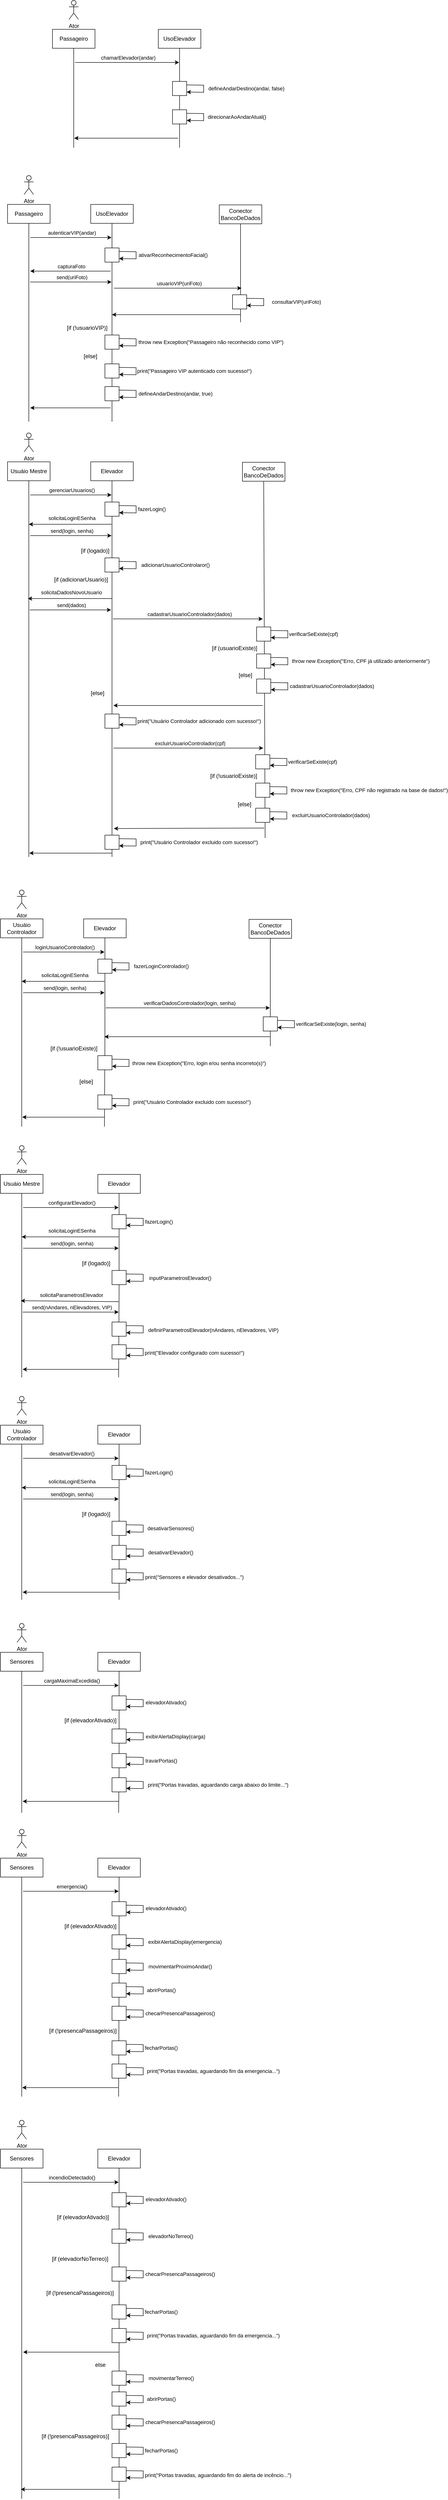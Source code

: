 <mxfile version="20.5.3" type="github">
  <diagram id="3JyE9qWSIHC2tVnXCIS9" name="Página-1">
    <mxGraphModel dx="963" dy="419" grid="1" gridSize="10" guides="1" tooltips="1" connect="1" arrows="1" fold="1" page="1" pageScale="1" pageWidth="827" pageHeight="1169" math="0" shadow="0">
      <root>
        <mxCell id="0" />
        <mxCell id="1" parent="0" />
        <mxCell id="3kf62RT6ePGo2hTkcLxx-1" value="Passageiro" style="rounded=0;whiteSpace=wrap;html=1;" parent="1" vertex="1">
          <mxGeometry x="190" y="81" width="90" height="40" as="geometry" />
        </mxCell>
        <mxCell id="3kf62RT6ePGo2hTkcLxx-2" value="Ator" style="shape=umlActor;verticalLabelPosition=bottom;verticalAlign=top;html=1;outlineConnect=0;" parent="1" vertex="1">
          <mxGeometry x="225" y="20" width="20" height="40" as="geometry" />
        </mxCell>
        <mxCell id="3kf62RT6ePGo2hTkcLxx-4" value="UsoElevador" style="rounded=0;whiteSpace=wrap;html=1;" parent="1" vertex="1">
          <mxGeometry x="414" y="81" width="90" height="40" as="geometry" />
        </mxCell>
        <mxCell id="3kf62RT6ePGo2hTkcLxx-5" value="" style="endArrow=none;html=1;rounded=0;entryX=0.5;entryY=1;entryDx=0;entryDy=0;startArrow=none;" parent="1" source="3kf62RT6ePGo2hTkcLxx-9" target="3kf62RT6ePGo2hTkcLxx-4" edge="1">
          <mxGeometry width="50" height="50" relative="1" as="geometry">
            <mxPoint x="459" y="431" as="sourcePoint" />
            <mxPoint x="440" y="211" as="targetPoint" />
          </mxGeometry>
        </mxCell>
        <mxCell id="3kf62RT6ePGo2hTkcLxx-6" value="" style="endArrow=none;html=1;rounded=0;entryX=0.5;entryY=1;entryDx=0;entryDy=0;" parent="1" target="3kf62RT6ePGo2hTkcLxx-1" edge="1">
          <mxGeometry width="50" height="50" relative="1" as="geometry">
            <mxPoint x="235" y="331" as="sourcePoint" />
            <mxPoint x="234.5" y="141" as="targetPoint" />
          </mxGeometry>
        </mxCell>
        <mxCell id="3kf62RT6ePGo2hTkcLxx-8" value="chamarElevador(andar)" style="endArrow=classic;html=1;rounded=0;" parent="1" edge="1">
          <mxGeometry x="0.018" y="10" width="50" height="50" relative="1" as="geometry">
            <mxPoint x="238" y="151" as="sourcePoint" />
            <mxPoint x="458" y="151" as="targetPoint" />
            <mxPoint as="offset" />
          </mxGeometry>
        </mxCell>
        <mxCell id="3kf62RT6ePGo2hTkcLxx-9" value="" style="whiteSpace=wrap;html=1;aspect=fixed;" parent="1" vertex="1">
          <mxGeometry x="444" y="191" width="30" height="30" as="geometry" />
        </mxCell>
        <mxCell id="3kf62RT6ePGo2hTkcLxx-10" value="" style="endArrow=none;html=1;rounded=0;entryX=0.5;entryY=1;entryDx=0;entryDy=0;" parent="1" target="3kf62RT6ePGo2hTkcLxx-9" edge="1">
          <mxGeometry width="50" height="50" relative="1" as="geometry">
            <mxPoint x="459" y="331" as="sourcePoint" />
            <mxPoint x="459" y="121" as="targetPoint" />
            <Array as="points">
              <mxPoint x="459" y="331" />
            </Array>
          </mxGeometry>
        </mxCell>
        <mxCell id="3kf62RT6ePGo2hTkcLxx-11" value="defineAndarDestino(andar, false)" style="endArrow=classic;html=1;rounded=0;exitX=1;exitY=0.25;exitDx=0;exitDy=0;entryX=1;entryY=0.75;entryDx=0;entryDy=0;" parent="1" source="3kf62RT6ePGo2hTkcLxx-9" target="3kf62RT6ePGo2hTkcLxx-9" edge="1">
          <mxGeometry x="-0.011" y="90" width="50" height="50" relative="1" as="geometry">
            <mxPoint x="370" y="261" as="sourcePoint" />
            <mxPoint x="500" y="221" as="targetPoint" />
            <Array as="points">
              <mxPoint x="510" y="199" />
              <mxPoint x="510" y="206" />
              <mxPoint x="510" y="214" />
            </Array>
            <mxPoint as="offset" />
          </mxGeometry>
        </mxCell>
        <mxCell id="3kf62RT6ePGo2hTkcLxx-13" value="" style="whiteSpace=wrap;html=1;aspect=fixed;" parent="1" vertex="1">
          <mxGeometry x="444" y="251" width="30" height="30" as="geometry" />
        </mxCell>
        <mxCell id="3kf62RT6ePGo2hTkcLxx-14" value="direcionarAoAndarAtual()" style="endArrow=classic;html=1;rounded=0;exitX=1;exitY=0.25;exitDx=0;exitDy=0;entryX=1;entryY=0.75;entryDx=0;entryDy=0;" parent="1" source="3kf62RT6ePGo2hTkcLxx-13" target="3kf62RT6ePGo2hTkcLxx-13" edge="1">
          <mxGeometry x="-0.011" y="70" width="50" height="50" relative="1" as="geometry">
            <mxPoint x="370" y="321" as="sourcePoint" />
            <mxPoint x="500" y="281" as="targetPoint" />
            <Array as="points">
              <mxPoint x="510" y="259" />
              <mxPoint x="510" y="266" />
              <mxPoint x="510" y="274" />
            </Array>
            <mxPoint as="offset" />
          </mxGeometry>
        </mxCell>
        <mxCell id="3kf62RT6ePGo2hTkcLxx-15" value="" style="endArrow=classic;html=1;rounded=0;" parent="1" edge="1">
          <mxGeometry width="50" height="50" relative="1" as="geometry">
            <mxPoint x="456" y="311" as="sourcePoint" />
            <mxPoint x="236" y="311" as="targetPoint" />
          </mxGeometry>
        </mxCell>
        <mxCell id="idAeQF3LPdiyXYUl15NZ-1" value="Passageiro" style="rounded=0;whiteSpace=wrap;html=1;" parent="1" vertex="1">
          <mxGeometry x="95" y="451" width="90" height="40" as="geometry" />
        </mxCell>
        <mxCell id="idAeQF3LPdiyXYUl15NZ-2" value="Ator" style="shape=umlActor;verticalLabelPosition=bottom;verticalAlign=top;html=1;outlineConnect=0;" parent="1" vertex="1">
          <mxGeometry x="130" y="390" width="20" height="40" as="geometry" />
        </mxCell>
        <mxCell id="idAeQF3LPdiyXYUl15NZ-3" value="UsoElevador" style="rounded=0;whiteSpace=wrap;html=1;" parent="1" vertex="1">
          <mxGeometry x="271" y="451" width="90" height="40" as="geometry" />
        </mxCell>
        <mxCell id="idAeQF3LPdiyXYUl15NZ-4" value="" style="endArrow=none;html=1;rounded=0;entryX=0.5;entryY=1;entryDx=0;entryDy=0;startArrow=none;" parent="1" source="idAeQF3LPdiyXYUl15NZ-7" target="idAeQF3LPdiyXYUl15NZ-3" edge="1">
          <mxGeometry width="50" height="50" relative="1" as="geometry">
            <mxPoint x="316" y="801" as="sourcePoint" />
            <mxPoint x="297" y="581" as="targetPoint" />
          </mxGeometry>
        </mxCell>
        <mxCell id="idAeQF3LPdiyXYUl15NZ-5" value="" style="endArrow=none;html=1;rounded=0;entryX=0.5;entryY=1;entryDx=0;entryDy=0;" parent="1" target="idAeQF3LPdiyXYUl15NZ-1" edge="1">
          <mxGeometry width="50" height="50" relative="1" as="geometry">
            <mxPoint x="140" y="910" as="sourcePoint" />
            <mxPoint x="139.5" y="511" as="targetPoint" />
          </mxGeometry>
        </mxCell>
        <mxCell id="idAeQF3LPdiyXYUl15NZ-6" value="autenticarVIP(andar)" style="endArrow=classic;html=1;rounded=0;" parent="1" edge="1">
          <mxGeometry x="0.018" y="10" width="50" height="50" relative="1" as="geometry">
            <mxPoint x="143" y="521" as="sourcePoint" />
            <mxPoint x="315" y="521" as="targetPoint" />
            <mxPoint as="offset" />
          </mxGeometry>
        </mxCell>
        <mxCell id="idAeQF3LPdiyXYUl15NZ-7" value="" style="whiteSpace=wrap;html=1;aspect=fixed;" parent="1" vertex="1">
          <mxGeometry x="301" y="543" width="30" height="30" as="geometry" />
        </mxCell>
        <mxCell id="idAeQF3LPdiyXYUl15NZ-8" value="" style="endArrow=none;html=1;rounded=0;entryX=0.5;entryY=1;entryDx=0;entryDy=0;" parent="1" target="idAeQF3LPdiyXYUl15NZ-7" edge="1">
          <mxGeometry width="50" height="50" relative="1" as="geometry">
            <mxPoint x="316" y="701" as="sourcePoint" />
            <mxPoint x="316" y="491" as="targetPoint" />
            <Array as="points">
              <mxPoint x="316" y="910" />
              <mxPoint x="316" y="701" />
            </Array>
          </mxGeometry>
        </mxCell>
        <mxCell id="idAeQF3LPdiyXYUl15NZ-9" value="ativarReconhecimentoFacial()" style="endArrow=classic;html=1;rounded=0;exitX=1;exitY=0.25;exitDx=0;exitDy=0;entryX=1;entryY=0.75;entryDx=0;entryDy=0;" parent="1" source="idAeQF3LPdiyXYUl15NZ-7" target="idAeQF3LPdiyXYUl15NZ-7" edge="1">
          <mxGeometry x="-0.011" y="78" width="50" height="50" relative="1" as="geometry">
            <mxPoint x="227" y="613" as="sourcePoint" />
            <mxPoint x="357" y="573" as="targetPoint" />
            <Array as="points">
              <mxPoint x="367" y="551" />
              <mxPoint x="367" y="558" />
              <mxPoint x="367" y="566" />
            </Array>
            <mxPoint as="offset" />
          </mxGeometry>
        </mxCell>
        <mxCell id="idAeQF3LPdiyXYUl15NZ-10" value="" style="whiteSpace=wrap;html=1;aspect=fixed;" parent="1" vertex="1">
          <mxGeometry x="301" y="836" width="30" height="30" as="geometry" />
        </mxCell>
        <mxCell id="idAeQF3LPdiyXYUl15NZ-11" value="defineAndarDestino(andar, true)" style="endArrow=classic;html=1;rounded=0;exitX=1;exitY=0.25;exitDx=0;exitDy=0;entryX=1;entryY=0.75;entryDx=0;entryDy=0;" parent="1" source="idAeQF3LPdiyXYUl15NZ-10" target="idAeQF3LPdiyXYUl15NZ-10" edge="1">
          <mxGeometry x="-0.011" y="83" width="50" height="50" relative="1" as="geometry">
            <mxPoint x="227" y="906" as="sourcePoint" />
            <mxPoint x="357" y="866" as="targetPoint" />
            <Array as="points">
              <mxPoint x="367" y="844" />
              <mxPoint x="367" y="851" />
              <mxPoint x="367" y="859" />
            </Array>
            <mxPoint as="offset" />
          </mxGeometry>
        </mxCell>
        <mxCell id="idAeQF3LPdiyXYUl15NZ-12" value="" style="endArrow=classic;html=1;rounded=0;" parent="1" edge="1">
          <mxGeometry width="50" height="50" relative="1" as="geometry">
            <mxPoint x="313" y="881" as="sourcePoint" />
            <mxPoint x="143" y="881" as="targetPoint" />
          </mxGeometry>
        </mxCell>
        <mxCell id="idAeQF3LPdiyXYUl15NZ-14" value="Conector&lt;br&gt;BancoDeDados" style="rounded=0;whiteSpace=wrap;html=1;" parent="1" vertex="1">
          <mxGeometry x="543" y="452" width="90" height="40" as="geometry" />
        </mxCell>
        <mxCell id="idAeQF3LPdiyXYUl15NZ-15" value="" style="endArrow=none;html=1;rounded=0;entryX=0.5;entryY=1;entryDx=0;entryDy=0;startArrow=none;" parent="1" target="idAeQF3LPdiyXYUl15NZ-14" edge="1">
          <mxGeometry width="50" height="50" relative="1" as="geometry">
            <mxPoint x="588" y="700" as="sourcePoint" />
            <mxPoint x="588" y="508" as="targetPoint" />
          </mxGeometry>
        </mxCell>
        <mxCell id="idAeQF3LPdiyXYUl15NZ-16" value="usuarioVIP(uriFoto)" style="endArrow=classic;html=1;rounded=0;" parent="1" edge="1">
          <mxGeometry x="0.018" y="10" width="50" height="50" relative="1" as="geometry">
            <mxPoint x="320" y="628" as="sourcePoint" />
            <mxPoint x="590" y="628" as="targetPoint" />
            <mxPoint as="offset" />
          </mxGeometry>
        </mxCell>
        <mxCell id="idAeQF3LPdiyXYUl15NZ-17" value="[if (!usuarioVIP)]" style="text;html=1;align=center;verticalAlign=middle;resizable=0;points=[];autosize=1;strokeColor=none;fillColor=none;" parent="1" vertex="1">
          <mxGeometry x="208" y="697" width="110" height="30" as="geometry" />
        </mxCell>
        <mxCell id="idAeQF3LPdiyXYUl15NZ-22" value="" style="whiteSpace=wrap;html=1;aspect=fixed;" parent="1" vertex="1">
          <mxGeometry x="301" y="727" width="30" height="30" as="geometry" />
        </mxCell>
        <mxCell id="idAeQF3LPdiyXYUl15NZ-23" value="throw new Exception(&quot;Passageiro não reconhecido como VIP&quot;)" style="endArrow=classic;html=1;rounded=0;exitX=1;exitY=0.25;exitDx=0;exitDy=0;entryX=1;entryY=0.75;entryDx=0;entryDy=0;" parent="1" source="idAeQF3LPdiyXYUl15NZ-22" target="idAeQF3LPdiyXYUl15NZ-22" edge="1">
          <mxGeometry x="-0.011" y="158" width="50" height="50" relative="1" as="geometry">
            <mxPoint x="227" y="797" as="sourcePoint" />
            <mxPoint x="357" y="757" as="targetPoint" />
            <Array as="points">
              <mxPoint x="367" y="735" />
              <mxPoint x="367" y="742" />
              <mxPoint x="367" y="750" />
            </Array>
            <mxPoint as="offset" />
          </mxGeometry>
        </mxCell>
        <mxCell id="idAeQF3LPdiyXYUl15NZ-24" value="" style="endArrow=classic;html=1;rounded=0;" parent="1" edge="1">
          <mxGeometry x="0.018" y="10" width="50" height="50" relative="1" as="geometry">
            <mxPoint x="588" y="684" as="sourcePoint" />
            <mxPoint x="316" y="684" as="targetPoint" />
            <mxPoint as="offset" />
          </mxGeometry>
        </mxCell>
        <mxCell id="idAeQF3LPdiyXYUl15NZ-25" value="" style="whiteSpace=wrap;html=1;aspect=fixed;" parent="1" vertex="1">
          <mxGeometry x="571" y="642" width="30" height="30" as="geometry" />
        </mxCell>
        <mxCell id="idAeQF3LPdiyXYUl15NZ-26" value="consultarVIP(uriFoto)" style="endArrow=classic;html=1;rounded=0;exitX=1;exitY=0.25;exitDx=0;exitDy=0;entryX=1;entryY=0.75;entryDx=0;entryDy=0;" parent="1" source="idAeQF3LPdiyXYUl15NZ-25" target="idAeQF3LPdiyXYUl15NZ-25" edge="1">
          <mxGeometry x="-0.011" y="69" width="50" height="50" relative="1" as="geometry">
            <mxPoint x="497" y="712" as="sourcePoint" />
            <mxPoint x="627" y="672" as="targetPoint" />
            <Array as="points">
              <mxPoint x="637" y="650" />
              <mxPoint x="637" y="657" />
              <mxPoint x="637" y="665" />
            </Array>
            <mxPoint as="offset" />
          </mxGeometry>
        </mxCell>
        <mxCell id="idAeQF3LPdiyXYUl15NZ-28" value="[else]" style="text;html=1;align=center;verticalAlign=middle;resizable=0;points=[];autosize=1;strokeColor=none;fillColor=none;" parent="1" vertex="1">
          <mxGeometry x="245" y="757" width="50" height="30" as="geometry" />
        </mxCell>
        <mxCell id="idAeQF3LPdiyXYUl15NZ-31" value="" style="whiteSpace=wrap;html=1;aspect=fixed;" parent="1" vertex="1">
          <mxGeometry x="301" y="788" width="30" height="30" as="geometry" />
        </mxCell>
        <mxCell id="idAeQF3LPdiyXYUl15NZ-32" value="print(&quot;Passageiro VIP autenticado com sucesso!&quot;)" style="endArrow=classic;html=1;rounded=0;exitX=1;exitY=0.25;exitDx=0;exitDy=0;entryX=1;entryY=0.75;entryDx=0;entryDy=0;" parent="1" source="idAeQF3LPdiyXYUl15NZ-31" target="idAeQF3LPdiyXYUl15NZ-31" edge="1">
          <mxGeometry x="-0.011" y="123" width="50" height="50" relative="1" as="geometry">
            <mxPoint x="227" y="858" as="sourcePoint" />
            <mxPoint x="357" y="818" as="targetPoint" />
            <Array as="points">
              <mxPoint x="367" y="796" />
              <mxPoint x="367" y="803" />
              <mxPoint x="367" y="811" />
            </Array>
            <mxPoint as="offset" />
          </mxGeometry>
        </mxCell>
        <mxCell id="idAeQF3LPdiyXYUl15NZ-33" value="Usuáio Mestre" style="rounded=0;whiteSpace=wrap;html=1;" parent="1" vertex="1">
          <mxGeometry x="95" y="995" width="90" height="40" as="geometry" />
        </mxCell>
        <mxCell id="idAeQF3LPdiyXYUl15NZ-34" value="Ator" style="shape=umlActor;verticalLabelPosition=bottom;verticalAlign=top;html=1;outlineConnect=0;" parent="1" vertex="1">
          <mxGeometry x="130" y="934" width="20" height="40" as="geometry" />
        </mxCell>
        <mxCell id="idAeQF3LPdiyXYUl15NZ-35" value="Elevador" style="rounded=0;whiteSpace=wrap;html=1;" parent="1" vertex="1">
          <mxGeometry x="271" y="995" width="90" height="40" as="geometry" />
        </mxCell>
        <mxCell id="idAeQF3LPdiyXYUl15NZ-36" value="" style="endArrow=none;html=1;rounded=0;entryX=0.5;entryY=1;entryDx=0;entryDy=0;startArrow=none;" parent="1" source="idAeQF3LPdiyXYUl15NZ-39" target="idAeQF3LPdiyXYUl15NZ-35" edge="1">
          <mxGeometry width="50" height="50" relative="1" as="geometry">
            <mxPoint x="316" y="1345" as="sourcePoint" />
            <mxPoint x="297" y="1125" as="targetPoint" />
          </mxGeometry>
        </mxCell>
        <mxCell id="idAeQF3LPdiyXYUl15NZ-37" value="" style="endArrow=none;html=1;rounded=0;entryX=0.5;entryY=1;entryDx=0;entryDy=0;" parent="1" target="idAeQF3LPdiyXYUl15NZ-33" edge="1">
          <mxGeometry width="50" height="50" relative="1" as="geometry">
            <mxPoint x="140" y="1830" as="sourcePoint" />
            <mxPoint x="139.5" y="1055" as="targetPoint" />
          </mxGeometry>
        </mxCell>
        <mxCell id="idAeQF3LPdiyXYUl15NZ-38" value="gerenciarUsuarios()" style="endArrow=classic;html=1;rounded=0;" parent="1" edge="1">
          <mxGeometry x="0.018" y="10" width="50" height="50" relative="1" as="geometry">
            <mxPoint x="143" y="1065" as="sourcePoint" />
            <mxPoint x="315.0" y="1065" as="targetPoint" />
            <mxPoint as="offset" />
          </mxGeometry>
        </mxCell>
        <mxCell id="idAeQF3LPdiyXYUl15NZ-39" value="" style="whiteSpace=wrap;html=1;aspect=fixed;" parent="1" vertex="1">
          <mxGeometry x="301" y="1198" width="30" height="30" as="geometry" />
        </mxCell>
        <mxCell id="idAeQF3LPdiyXYUl15NZ-40" value="" style="endArrow=none;html=1;rounded=0;entryX=0.5;entryY=1;entryDx=0;entryDy=0;" parent="1" target="idAeQF3LPdiyXYUl15NZ-39" edge="1">
          <mxGeometry width="50" height="50" relative="1" as="geometry">
            <mxPoint x="316.0" y="1245" as="sourcePoint" />
            <mxPoint x="316" y="1035" as="targetPoint" />
            <Array as="points">
              <mxPoint x="316" y="1830" />
              <mxPoint x="316" y="1245" />
            </Array>
          </mxGeometry>
        </mxCell>
        <mxCell id="idAeQF3LPdiyXYUl15NZ-41" value="adicionarUsuarioControlaror()" style="endArrow=classic;html=1;rounded=0;exitX=1;exitY=0.25;exitDx=0;exitDy=0;entryX=1;entryY=0.75;entryDx=0;entryDy=0;" parent="1" source="idAeQF3LPdiyXYUl15NZ-39" target="idAeQF3LPdiyXYUl15NZ-39" edge="1">
          <mxGeometry x="-0.011" y="83" width="50" height="50" relative="1" as="geometry">
            <mxPoint x="227" y="1268" as="sourcePoint" />
            <mxPoint x="357" y="1228" as="targetPoint" />
            <Array as="points">
              <mxPoint x="367" y="1206" />
              <mxPoint x="367" y="1213" />
              <mxPoint x="367" y="1221" />
            </Array>
            <mxPoint as="offset" />
          </mxGeometry>
        </mxCell>
        <mxCell id="idAeQF3LPdiyXYUl15NZ-44" value="" style="endArrow=classic;html=1;rounded=0;" parent="1" edge="1">
          <mxGeometry width="50" height="50" relative="1" as="geometry">
            <mxPoint x="315" y="1822" as="sourcePoint" />
            <mxPoint x="141" y="1822" as="targetPoint" />
          </mxGeometry>
        </mxCell>
        <mxCell id="idAeQF3LPdiyXYUl15NZ-45" value="Conector&lt;br&gt;BancoDeDados" style="rounded=0;whiteSpace=wrap;html=1;" parent="1" vertex="1">
          <mxGeometry x="592" y="996" width="90" height="40" as="geometry" />
        </mxCell>
        <mxCell id="idAeQF3LPdiyXYUl15NZ-46" value="" style="endArrow=none;html=1;rounded=0;entryX=0.5;entryY=1;entryDx=0;entryDy=0;startArrow=none;" parent="1" target="idAeQF3LPdiyXYUl15NZ-45" edge="1">
          <mxGeometry width="50" height="50" relative="1" as="geometry">
            <mxPoint x="640" y="1790" as="sourcePoint" />
            <mxPoint x="637" y="1052" as="targetPoint" />
          </mxGeometry>
        </mxCell>
        <mxCell id="idAeQF3LPdiyXYUl15NZ-47" value="cadastrarUsuarioControlador(dados)" style="endArrow=classic;html=1;rounded=0;" parent="1" edge="1">
          <mxGeometry x="0.018" y="10" width="50" height="50" relative="1" as="geometry">
            <mxPoint x="318" y="1327" as="sourcePoint" />
            <mxPoint x="635" y="1327" as="targetPoint" />
            <mxPoint as="offset" />
          </mxGeometry>
        </mxCell>
        <mxCell id="idAeQF3LPdiyXYUl15NZ-48" value="[if (adicionarUsuario)]" style="text;html=1;align=center;verticalAlign=middle;resizable=0;points=[];autosize=1;strokeColor=none;fillColor=none;" parent="1" vertex="1">
          <mxGeometry x="180" y="1229" width="140" height="30" as="geometry" />
        </mxCell>
        <mxCell id="idAeQF3LPdiyXYUl15NZ-52" value="" style="whiteSpace=wrap;html=1;aspect=fixed;" parent="1" vertex="1">
          <mxGeometry x="622" y="1454" width="30" height="30" as="geometry" />
        </mxCell>
        <mxCell id="idAeQF3LPdiyXYUl15NZ-53" value="cadastrarUsuarioControlador(dados)" style="endArrow=classic;html=1;rounded=0;exitX=1;exitY=0.25;exitDx=0;exitDy=0;entryX=1;entryY=0.75;entryDx=0;entryDy=0;" parent="1" source="idAeQF3LPdiyXYUl15NZ-52" target="idAeQF3LPdiyXYUl15NZ-52" edge="1">
          <mxGeometry x="-0.011" y="93" width="50" height="50" relative="1" as="geometry">
            <mxPoint x="548" y="1524" as="sourcePoint" />
            <mxPoint x="678" y="1484" as="targetPoint" />
            <Array as="points">
              <mxPoint x="688" y="1462" />
              <mxPoint x="688" y="1469" />
              <mxPoint x="688" y="1477" />
            </Array>
            <mxPoint as="offset" />
          </mxGeometry>
        </mxCell>
        <mxCell id="idAeQF3LPdiyXYUl15NZ-54" value="[else]" style="text;html=1;align=center;verticalAlign=middle;resizable=0;points=[];autosize=1;strokeColor=none;fillColor=none;" parent="1" vertex="1">
          <mxGeometry x="260" y="1469" width="50" height="30" as="geometry" />
        </mxCell>
        <mxCell id="idAeQF3LPdiyXYUl15NZ-57" value="capturaFoto" style="endArrow=classic;html=1;rounded=0;" parent="1" edge="1">
          <mxGeometry x="-0.024" y="-10" width="50" height="50" relative="1" as="geometry">
            <mxPoint x="313" y="592" as="sourcePoint" />
            <mxPoint x="143" y="592" as="targetPoint" />
            <mxPoint as="offset" />
          </mxGeometry>
        </mxCell>
        <mxCell id="idAeQF3LPdiyXYUl15NZ-58" value="send(uriFoto)" style="endArrow=classic;html=1;rounded=0;" parent="1" edge="1">
          <mxGeometry x="0.018" y="10" width="50" height="50" relative="1" as="geometry">
            <mxPoint x="143" y="615" as="sourcePoint" />
            <mxPoint x="315" y="615" as="targetPoint" />
            <mxPoint as="offset" />
          </mxGeometry>
        </mxCell>
        <mxCell id="idAeQF3LPdiyXYUl15NZ-59" value="solicitaDadosNovoUsuario" style="endArrow=classic;html=1;rounded=0;" parent="1" edge="1">
          <mxGeometry x="-0.034" y="-13" width="50" height="50" relative="1" as="geometry">
            <mxPoint x="316" y="1284" as="sourcePoint" />
            <mxPoint x="138.0" y="1284" as="targetPoint" />
            <mxPoint as="offset" />
          </mxGeometry>
        </mxCell>
        <mxCell id="idAeQF3LPdiyXYUl15NZ-60" value="send(dados)" style="endArrow=classic;html=1;rounded=0;" parent="1" edge="1">
          <mxGeometry x="0.018" y="10" width="50" height="50" relative="1" as="geometry">
            <mxPoint x="142" y="1308" as="sourcePoint" />
            <mxPoint x="314" y="1308" as="targetPoint" />
            <mxPoint as="offset" />
          </mxGeometry>
        </mxCell>
        <mxCell id="idAeQF3LPdiyXYUl15NZ-61" value="" style="endArrow=classic;html=1;rounded=0;" parent="1" edge="1">
          <mxGeometry x="-0.034" y="-13" width="50" height="50" relative="1" as="geometry">
            <mxPoint x="635" y="1510" as="sourcePoint" />
            <mxPoint x="319" y="1510" as="targetPoint" />
            <mxPoint as="offset" />
          </mxGeometry>
        </mxCell>
        <mxCell id="idAeQF3LPdiyXYUl15NZ-63" value="" style="whiteSpace=wrap;html=1;aspect=fixed;" parent="1" vertex="1">
          <mxGeometry x="301" y="1528" width="30" height="30" as="geometry" />
        </mxCell>
        <mxCell id="idAeQF3LPdiyXYUl15NZ-64" value="print(&quot;Usuário Controlador adicionado com sucesso!&quot;)" style="endArrow=classic;html=1;rounded=0;exitX=1;exitY=0.25;exitDx=0;exitDy=0;entryX=1;entryY=0.75;entryDx=0;entryDy=0;" parent="1" source="idAeQF3LPdiyXYUl15NZ-63" target="idAeQF3LPdiyXYUl15NZ-63" edge="1">
          <mxGeometry x="-0.011" y="133" width="50" height="50" relative="1" as="geometry">
            <mxPoint x="227" y="1598" as="sourcePoint" />
            <mxPoint x="357" y="1558" as="targetPoint" />
            <Array as="points">
              <mxPoint x="367" y="1536" />
              <mxPoint x="367" y="1543" />
              <mxPoint x="367" y="1551" />
            </Array>
            <mxPoint as="offset" />
          </mxGeometry>
        </mxCell>
        <mxCell id="idAeQF3LPdiyXYUl15NZ-66" value="" style="whiteSpace=wrap;html=1;aspect=fixed;" parent="1" vertex="1">
          <mxGeometry x="622" y="1344" width="30" height="30" as="geometry" />
        </mxCell>
        <mxCell id="idAeQF3LPdiyXYUl15NZ-67" value="verificarSeExiste(cpf)" style="endArrow=classic;html=1;rounded=0;exitX=1;exitY=0.25;exitDx=0;exitDy=0;entryX=1;entryY=0.75;entryDx=0;entryDy=0;" parent="1" source="idAeQF3LPdiyXYUl15NZ-66" target="idAeQF3LPdiyXYUl15NZ-66" edge="1">
          <mxGeometry x="-0.011" y="54" width="50" height="50" relative="1" as="geometry">
            <mxPoint x="548" y="1414" as="sourcePoint" />
            <mxPoint x="678" y="1374" as="targetPoint" />
            <Array as="points">
              <mxPoint x="688" y="1352" />
              <mxPoint x="688" y="1359" />
              <mxPoint x="688" y="1367" />
            </Array>
            <mxPoint as="offset" />
          </mxGeometry>
        </mxCell>
        <mxCell id="idAeQF3LPdiyXYUl15NZ-68" value="[if (usuarioExiste)]" style="text;html=1;align=center;verticalAlign=middle;resizable=0;points=[];autosize=1;strokeColor=none;fillColor=none;" parent="1" vertex="1">
          <mxGeometry x="515" y="1374" width="120" height="30" as="geometry" />
        </mxCell>
        <mxCell id="idAeQF3LPdiyXYUl15NZ-69" value="" style="whiteSpace=wrap;html=1;aspect=fixed;" parent="1" vertex="1">
          <mxGeometry x="622" y="1401" width="30" height="30" as="geometry" />
        </mxCell>
        <mxCell id="idAeQF3LPdiyXYUl15NZ-70" value="throw new Exception(&quot;Erro, CPF já utilizado anteriormente&quot;)" style="endArrow=classic;html=1;rounded=0;exitX=1;exitY=0.25;exitDx=0;exitDy=0;entryX=1;entryY=0.75;entryDx=0;entryDy=0;" parent="1" source="idAeQF3LPdiyXYUl15NZ-69" target="idAeQF3LPdiyXYUl15NZ-69" edge="1">
          <mxGeometry x="-0.011" y="154" width="50" height="50" relative="1" as="geometry">
            <mxPoint x="548" y="1471" as="sourcePoint" />
            <mxPoint x="678" y="1431" as="targetPoint" />
            <Array as="points">
              <mxPoint x="688" y="1409" />
              <mxPoint x="688" y="1416" />
              <mxPoint x="688" y="1424" />
            </Array>
            <mxPoint as="offset" />
          </mxGeometry>
        </mxCell>
        <mxCell id="idAeQF3LPdiyXYUl15NZ-71" value="[else]" style="text;html=1;align=center;verticalAlign=middle;resizable=0;points=[];autosize=1;strokeColor=none;fillColor=none;" parent="1" vertex="1">
          <mxGeometry x="573" y="1431" width="50" height="30" as="geometry" />
        </mxCell>
        <mxCell id="idAeQF3LPdiyXYUl15NZ-73" value="excluirUsuarioControlador(cpf)" style="endArrow=classic;html=1;rounded=0;" parent="1" edge="1">
          <mxGeometry x="0.018" y="10" width="50" height="50" relative="1" as="geometry">
            <mxPoint x="319" y="1600" as="sourcePoint" />
            <mxPoint x="636" y="1600" as="targetPoint" />
            <mxPoint as="offset" />
          </mxGeometry>
        </mxCell>
        <mxCell id="idAeQF3LPdiyXYUl15NZ-75" value="" style="endArrow=classic;html=1;rounded=0;" parent="1" edge="1">
          <mxGeometry x="-0.034" y="-13" width="50" height="50" relative="1" as="geometry">
            <mxPoint x="638" y="1769" as="sourcePoint" />
            <mxPoint x="320" y="1770" as="targetPoint" />
            <mxPoint as="offset" />
          </mxGeometry>
        </mxCell>
        <mxCell id="idAeQF3LPdiyXYUl15NZ-76" value="" style="whiteSpace=wrap;html=1;aspect=fixed;" parent="1" vertex="1">
          <mxGeometry x="620" y="1727" width="30" height="30" as="geometry" />
        </mxCell>
        <mxCell id="idAeQF3LPdiyXYUl15NZ-77" value="excluirUsuarioControlador(dados)" style="endArrow=classic;html=1;rounded=0;exitX=1;exitY=0.25;exitDx=0;exitDy=0;entryX=1;entryY=0.75;entryDx=0;entryDy=0;" parent="1" source="idAeQF3LPdiyXYUl15NZ-76" target="idAeQF3LPdiyXYUl15NZ-76" edge="1">
          <mxGeometry x="-0.011" y="93" width="50" height="50" relative="1" as="geometry">
            <mxPoint x="546" y="1797" as="sourcePoint" />
            <mxPoint x="676" y="1757" as="targetPoint" />
            <Array as="points">
              <mxPoint x="686" y="1735" />
              <mxPoint x="686" y="1742" />
              <mxPoint x="686" y="1750" />
            </Array>
            <mxPoint as="offset" />
          </mxGeometry>
        </mxCell>
        <mxCell id="idAeQF3LPdiyXYUl15NZ-78" value="" style="whiteSpace=wrap;html=1;aspect=fixed;" parent="1" vertex="1">
          <mxGeometry x="620" y="1614" width="30" height="30" as="geometry" />
        </mxCell>
        <mxCell id="idAeQF3LPdiyXYUl15NZ-79" value="verificarSeExiste(cpf)" style="endArrow=classic;html=1;rounded=0;exitX=1;exitY=0.25;exitDx=0;exitDy=0;entryX=1;entryY=0.75;entryDx=0;entryDy=0;" parent="1" source="idAeQF3LPdiyXYUl15NZ-78" target="idAeQF3LPdiyXYUl15NZ-78" edge="1">
          <mxGeometry x="-0.011" y="54" width="50" height="50" relative="1" as="geometry">
            <mxPoint x="546" y="1684" as="sourcePoint" />
            <mxPoint x="676" y="1644" as="targetPoint" />
            <Array as="points">
              <mxPoint x="686" y="1622" />
              <mxPoint x="686" y="1629" />
              <mxPoint x="686" y="1637" />
            </Array>
            <mxPoint as="offset" />
          </mxGeometry>
        </mxCell>
        <mxCell id="idAeQF3LPdiyXYUl15NZ-80" value="[if (!usuarioExiste)]" style="text;html=1;align=center;verticalAlign=middle;resizable=0;points=[];autosize=1;strokeColor=none;fillColor=none;" parent="1" vertex="1">
          <mxGeometry x="513" y="1644" width="120" height="30" as="geometry" />
        </mxCell>
        <mxCell id="idAeQF3LPdiyXYUl15NZ-81" value="" style="whiteSpace=wrap;html=1;aspect=fixed;" parent="1" vertex="1">
          <mxGeometry x="620" y="1674" width="30" height="30" as="geometry" />
        </mxCell>
        <mxCell id="idAeQF3LPdiyXYUl15NZ-82" value="throw new Exception(&quot;Erro, CPF não registrado na base de dados!&quot;)" style="endArrow=classic;html=1;rounded=0;exitX=1;exitY=0.25;exitDx=0;exitDy=0;entryX=1;entryY=0.75;entryDx=0;entryDy=0;" parent="1" source="idAeQF3LPdiyXYUl15NZ-81" target="idAeQF3LPdiyXYUl15NZ-81" edge="1">
          <mxGeometry x="-0.011" y="174" width="50" height="50" relative="1" as="geometry">
            <mxPoint x="546" y="1744" as="sourcePoint" />
            <mxPoint x="676" y="1704" as="targetPoint" />
            <Array as="points">
              <mxPoint x="686" y="1682" />
              <mxPoint x="686" y="1689" />
              <mxPoint x="686" y="1697" />
            </Array>
            <mxPoint as="offset" />
          </mxGeometry>
        </mxCell>
        <mxCell id="idAeQF3LPdiyXYUl15NZ-83" value="[else]" style="text;html=1;align=center;verticalAlign=middle;resizable=0;points=[];autosize=1;strokeColor=none;fillColor=none;" parent="1" vertex="1">
          <mxGeometry x="571" y="1704" width="50" height="30" as="geometry" />
        </mxCell>
        <mxCell id="idAeQF3LPdiyXYUl15NZ-84" value="" style="whiteSpace=wrap;html=1;aspect=fixed;" parent="1" vertex="1">
          <mxGeometry x="301" y="1784" width="30" height="30" as="geometry" />
        </mxCell>
        <mxCell id="idAeQF3LPdiyXYUl15NZ-85" value="print(&quot;Usuário Controlador excluido com sucesso!&quot;)" style="endArrow=classic;html=1;rounded=0;exitX=1;exitY=0.25;exitDx=0;exitDy=0;entryX=1;entryY=0.75;entryDx=0;entryDy=0;" parent="1" source="idAeQF3LPdiyXYUl15NZ-84" target="idAeQF3LPdiyXYUl15NZ-84" edge="1">
          <mxGeometry x="-0.011" y="133" width="50" height="50" relative="1" as="geometry">
            <mxPoint x="227" y="1854" as="sourcePoint" />
            <mxPoint x="357" y="1814" as="targetPoint" />
            <Array as="points">
              <mxPoint x="367" y="1792" />
              <mxPoint x="367" y="1799" />
              <mxPoint x="367" y="1807" />
            </Array>
            <mxPoint as="offset" />
          </mxGeometry>
        </mxCell>
        <mxCell id="idAeQF3LPdiyXYUl15NZ-124" value="" style="whiteSpace=wrap;html=1;aspect=fixed;" parent="1" vertex="1">
          <mxGeometry x="301" y="1080" width="30" height="30" as="geometry" />
        </mxCell>
        <mxCell id="idAeQF3LPdiyXYUl15NZ-125" value="fazerLogin()" style="endArrow=classic;html=1;rounded=0;exitX=1;exitY=0.25;exitDx=0;exitDy=0;entryX=1;entryY=0.75;entryDx=0;entryDy=0;" parent="1" source="idAeQF3LPdiyXYUl15NZ-124" target="idAeQF3LPdiyXYUl15NZ-124" edge="1">
          <mxGeometry x="-0.011" y="33" width="50" height="50" relative="1" as="geometry">
            <mxPoint x="227" y="1150" as="sourcePoint" />
            <mxPoint x="357" y="1110" as="targetPoint" />
            <Array as="points">
              <mxPoint x="367" y="1088" />
              <mxPoint x="367" y="1095" />
              <mxPoint x="367" y="1103" />
            </Array>
            <mxPoint as="offset" />
          </mxGeometry>
        </mxCell>
        <mxCell id="idAeQF3LPdiyXYUl15NZ-127" value="solicitaLoginESenha" style="endArrow=classic;html=1;rounded=0;" parent="1" edge="1">
          <mxGeometry x="-0.034" y="-13" width="50" height="50" relative="1" as="geometry">
            <mxPoint x="315" y="1127" as="sourcePoint" />
            <mxPoint x="140" y="1127" as="targetPoint" />
            <mxPoint as="offset" />
          </mxGeometry>
        </mxCell>
        <mxCell id="idAeQF3LPdiyXYUl15NZ-128" value="send(login, senha)" style="endArrow=classic;html=1;rounded=0;" parent="1" edge="1">
          <mxGeometry x="0.018" y="10" width="50" height="50" relative="1" as="geometry">
            <mxPoint x="143" y="1151" as="sourcePoint" />
            <mxPoint x="315" y="1151" as="targetPoint" />
            <mxPoint as="offset" />
          </mxGeometry>
        </mxCell>
        <mxCell id="idAeQF3LPdiyXYUl15NZ-129" value="[if (logado)]" style="text;html=1;align=center;verticalAlign=middle;resizable=0;points=[];autosize=1;strokeColor=none;fillColor=none;" parent="1" vertex="1">
          <mxGeometry x="240" y="1168" width="80" height="30" as="geometry" />
        </mxCell>
        <mxCell id="qbrw99FZiVQoqzOKYDM2-1" value="Usuáio Controlador" style="rounded=0;whiteSpace=wrap;html=1;" vertex="1" parent="1">
          <mxGeometry x="80" y="1961" width="90" height="40" as="geometry" />
        </mxCell>
        <mxCell id="qbrw99FZiVQoqzOKYDM2-2" value="Ator" style="shape=umlActor;verticalLabelPosition=bottom;verticalAlign=top;html=1;outlineConnect=0;" vertex="1" parent="1">
          <mxGeometry x="115" y="1900" width="20" height="40" as="geometry" />
        </mxCell>
        <mxCell id="qbrw99FZiVQoqzOKYDM2-3" value="Elevador" style="rounded=0;whiteSpace=wrap;html=1;" vertex="1" parent="1">
          <mxGeometry x="256" y="1961" width="90" height="40" as="geometry" />
        </mxCell>
        <mxCell id="qbrw99FZiVQoqzOKYDM2-4" value="" style="endArrow=none;html=1;rounded=0;entryX=0.5;entryY=1;entryDx=0;entryDy=0;startArrow=none;" edge="1" parent="1" target="qbrw99FZiVQoqzOKYDM2-3">
          <mxGeometry width="50" height="50" relative="1" as="geometry">
            <mxPoint x="301" y="2190" as="sourcePoint" />
            <mxPoint x="282" y="2091" as="targetPoint" />
          </mxGeometry>
        </mxCell>
        <mxCell id="qbrw99FZiVQoqzOKYDM2-5" value="" style="endArrow=none;html=1;rounded=0;entryX=0.5;entryY=1;entryDx=0;entryDy=0;" edge="1" parent="1" target="qbrw99FZiVQoqzOKYDM2-1">
          <mxGeometry width="50" height="50" relative="1" as="geometry">
            <mxPoint x="125" y="2400" as="sourcePoint" />
            <mxPoint x="124.5" y="2021" as="targetPoint" />
          </mxGeometry>
        </mxCell>
        <mxCell id="qbrw99FZiVQoqzOKYDM2-6" value="loginUsuarioControlador()" style="endArrow=classic;html=1;rounded=0;" edge="1" parent="1">
          <mxGeometry x="0.018" y="10" width="50" height="50" relative="1" as="geometry">
            <mxPoint x="128" y="2031" as="sourcePoint" />
            <mxPoint x="300" y="2031" as="targetPoint" />
            <mxPoint as="offset" />
          </mxGeometry>
        </mxCell>
        <mxCell id="qbrw99FZiVQoqzOKYDM2-8" value="" style="endArrow=none;html=1;rounded=0;entryX=0.5;entryY=1;entryDx=0;entryDy=0;" edge="1" parent="1">
          <mxGeometry width="50" height="50" relative="1" as="geometry">
            <mxPoint x="301" y="2221" as="sourcePoint" />
            <mxPoint x="301" y="2190" as="targetPoint" />
            <Array as="points">
              <mxPoint x="300" y="2400" />
              <mxPoint x="301" y="2221" />
            </Array>
          </mxGeometry>
        </mxCell>
        <mxCell id="qbrw99FZiVQoqzOKYDM2-10" value="" style="endArrow=classic;html=1;rounded=0;" edge="1" parent="1">
          <mxGeometry width="50" height="50" relative="1" as="geometry">
            <mxPoint x="300" y="2380" as="sourcePoint" />
            <mxPoint x="126" y="2380" as="targetPoint" />
          </mxGeometry>
        </mxCell>
        <mxCell id="qbrw99FZiVQoqzOKYDM2-11" value="Conector&lt;br&gt;BancoDeDados" style="rounded=0;whiteSpace=wrap;html=1;" vertex="1" parent="1">
          <mxGeometry x="606" y="1962" width="90" height="40" as="geometry" />
        </mxCell>
        <mxCell id="qbrw99FZiVQoqzOKYDM2-12" value="" style="endArrow=none;html=1;rounded=0;entryX=0.5;entryY=1;entryDx=0;entryDy=0;startArrow=none;" edge="1" parent="1" target="qbrw99FZiVQoqzOKYDM2-11">
          <mxGeometry width="50" height="50" relative="1" as="geometry">
            <mxPoint x="651" y="2230" as="sourcePoint" />
            <mxPoint x="651" y="2018" as="targetPoint" />
          </mxGeometry>
        </mxCell>
        <mxCell id="qbrw99FZiVQoqzOKYDM2-13" value="verificarDadosControlador(login, senha)" style="endArrow=classic;html=1;rounded=0;" edge="1" parent="1">
          <mxGeometry x="0.018" y="10" width="50" height="50" relative="1" as="geometry">
            <mxPoint x="303" y="2149" as="sourcePoint" />
            <mxPoint x="650" y="2149" as="targetPoint" />
            <mxPoint as="offset" />
          </mxGeometry>
        </mxCell>
        <mxCell id="qbrw99FZiVQoqzOKYDM2-17" value="[else]" style="text;html=1;align=center;verticalAlign=middle;resizable=0;points=[];autosize=1;strokeColor=none;fillColor=none;" vertex="1" parent="1">
          <mxGeometry x="236" y="2290" width="50" height="30" as="geometry" />
        </mxCell>
        <mxCell id="qbrw99FZiVQoqzOKYDM2-20" value="" style="endArrow=classic;html=1;rounded=0;" edge="1" parent="1">
          <mxGeometry x="-0.034" y="-13" width="50" height="50" relative="1" as="geometry">
            <mxPoint x="650" y="2210" as="sourcePoint" />
            <mxPoint x="300" y="2210" as="targetPoint" />
            <mxPoint as="offset" />
          </mxGeometry>
        </mxCell>
        <mxCell id="qbrw99FZiVQoqzOKYDM2-21" value="" style="whiteSpace=wrap;html=1;aspect=fixed;" vertex="1" parent="1">
          <mxGeometry x="286" y="2250" width="30" height="30" as="geometry" />
        </mxCell>
        <mxCell id="qbrw99FZiVQoqzOKYDM2-22" value="throw new Exception(&quot;Erro, login e/ou senha incorreto(s)&quot;)" style="endArrow=classic;html=1;rounded=0;exitX=1;exitY=0.25;exitDx=0;exitDy=0;entryX=1;entryY=0.75;entryDx=0;entryDy=0;" edge="1" parent="1" source="qbrw99FZiVQoqzOKYDM2-21" target="qbrw99FZiVQoqzOKYDM2-21">
          <mxGeometry x="0.011" y="148" width="50" height="50" relative="1" as="geometry">
            <mxPoint x="212" y="2320" as="sourcePoint" />
            <mxPoint x="342" y="2280" as="targetPoint" />
            <Array as="points">
              <mxPoint x="352" y="2258" />
              <mxPoint x="352" y="2265" />
              <mxPoint x="352" y="2273" />
            </Array>
            <mxPoint as="offset" />
          </mxGeometry>
        </mxCell>
        <mxCell id="qbrw99FZiVQoqzOKYDM2-23" value="" style="whiteSpace=wrap;html=1;aspect=fixed;" vertex="1" parent="1">
          <mxGeometry x="636" y="2168" width="30" height="30" as="geometry" />
        </mxCell>
        <mxCell id="qbrw99FZiVQoqzOKYDM2-24" value="verificarSeExiste(login, senha)" style="endArrow=classic;html=1;rounded=0;exitX=1;exitY=0.25;exitDx=0;exitDy=0;entryX=1;entryY=0.75;entryDx=0;entryDy=0;" edge="1" parent="1" source="qbrw99FZiVQoqzOKYDM2-23" target="qbrw99FZiVQoqzOKYDM2-23">
          <mxGeometry x="-0.011" y="77" width="50" height="50" relative="1" as="geometry">
            <mxPoint x="562" y="2238" as="sourcePoint" />
            <mxPoint x="692" y="2198" as="targetPoint" />
            <Array as="points">
              <mxPoint x="702" y="2176" />
              <mxPoint x="702" y="2183" />
              <mxPoint x="702" y="2191" />
            </Array>
            <mxPoint as="offset" />
          </mxGeometry>
        </mxCell>
        <mxCell id="qbrw99FZiVQoqzOKYDM2-25" value="[if (!usuarioExiste)]" style="text;html=1;align=center;verticalAlign=middle;resizable=0;points=[];autosize=1;strokeColor=none;fillColor=none;" vertex="1" parent="1">
          <mxGeometry x="175" y="2220" width="120" height="30" as="geometry" />
        </mxCell>
        <mxCell id="qbrw99FZiVQoqzOKYDM2-39" value="" style="whiteSpace=wrap;html=1;aspect=fixed;" vertex="1" parent="1">
          <mxGeometry x="286" y="2333" width="30" height="30" as="geometry" />
        </mxCell>
        <mxCell id="qbrw99FZiVQoqzOKYDM2-40" value="print(&quot;Usuário Controlador excluido com sucesso!&quot;)" style="endArrow=classic;html=1;rounded=0;exitX=1;exitY=0.25;exitDx=0;exitDy=0;entryX=1;entryY=0.75;entryDx=0;entryDy=0;" edge="1" parent="1" source="qbrw99FZiVQoqzOKYDM2-39" target="qbrw99FZiVQoqzOKYDM2-39">
          <mxGeometry x="-0.011" y="133" width="50" height="50" relative="1" as="geometry">
            <mxPoint x="212" y="2403" as="sourcePoint" />
            <mxPoint x="342" y="2363" as="targetPoint" />
            <Array as="points">
              <mxPoint x="352" y="2341" />
              <mxPoint x="352" y="2348" />
              <mxPoint x="352" y="2356" />
            </Array>
            <mxPoint as="offset" />
          </mxGeometry>
        </mxCell>
        <mxCell id="qbrw99FZiVQoqzOKYDM2-41" value="" style="whiteSpace=wrap;html=1;aspect=fixed;" vertex="1" parent="1">
          <mxGeometry x="286" y="2046" width="30" height="30" as="geometry" />
        </mxCell>
        <mxCell id="qbrw99FZiVQoqzOKYDM2-42" value="fazerLoginControlador()" style="endArrow=classic;html=1;rounded=0;exitX=1;exitY=0.25;exitDx=0;exitDy=0;entryX=1;entryY=0.75;entryDx=0;entryDy=0;" edge="1" parent="1" source="qbrw99FZiVQoqzOKYDM2-41" target="qbrw99FZiVQoqzOKYDM2-41">
          <mxGeometry x="-0.011" y="68" width="50" height="50" relative="1" as="geometry">
            <mxPoint x="212" y="2116" as="sourcePoint" />
            <mxPoint x="342" y="2076" as="targetPoint" />
            <Array as="points">
              <mxPoint x="352" y="2054" />
              <mxPoint x="352" y="2061" />
              <mxPoint x="352" y="2069" />
            </Array>
            <mxPoint as="offset" />
          </mxGeometry>
        </mxCell>
        <mxCell id="qbrw99FZiVQoqzOKYDM2-43" value="solicitaLoginESenha" style="endArrow=classic;html=1;rounded=0;" edge="1" parent="1">
          <mxGeometry x="-0.034" y="-13" width="50" height="50" relative="1" as="geometry">
            <mxPoint x="300" y="2093" as="sourcePoint" />
            <mxPoint x="125" y="2093" as="targetPoint" />
            <mxPoint as="offset" />
          </mxGeometry>
        </mxCell>
        <mxCell id="qbrw99FZiVQoqzOKYDM2-44" value="send(login, senha)" style="endArrow=classic;html=1;rounded=0;" edge="1" parent="1">
          <mxGeometry x="0.018" y="10" width="50" height="50" relative="1" as="geometry">
            <mxPoint x="128" y="2117" as="sourcePoint" />
            <mxPoint x="300" y="2117" as="targetPoint" />
            <mxPoint as="offset" />
          </mxGeometry>
        </mxCell>
        <mxCell id="qbrw99FZiVQoqzOKYDM2-46" value="Usuáio Mestre" style="rounded=0;whiteSpace=wrap;html=1;" vertex="1" parent="1">
          <mxGeometry x="80" y="2501" width="90" height="40" as="geometry" />
        </mxCell>
        <mxCell id="qbrw99FZiVQoqzOKYDM2-47" value="Ator" style="shape=umlActor;verticalLabelPosition=bottom;verticalAlign=top;html=1;outlineConnect=0;" vertex="1" parent="1">
          <mxGeometry x="115" y="2440" width="20" height="40" as="geometry" />
        </mxCell>
        <mxCell id="qbrw99FZiVQoqzOKYDM2-48" value="Elevador" style="rounded=0;whiteSpace=wrap;html=1;" vertex="1" parent="1">
          <mxGeometry x="286" y="2501" width="90" height="40" as="geometry" />
        </mxCell>
        <mxCell id="qbrw99FZiVQoqzOKYDM2-49" value="" style="endArrow=none;html=1;rounded=0;entryX=0.5;entryY=1;entryDx=0;entryDy=0;startArrow=none;" edge="1" parent="1" source="qbrw99FZiVQoqzOKYDM2-52" target="qbrw99FZiVQoqzOKYDM2-48">
          <mxGeometry width="50" height="50" relative="1" as="geometry">
            <mxPoint x="331" y="2851" as="sourcePoint" />
            <mxPoint x="312" y="2631" as="targetPoint" />
          </mxGeometry>
        </mxCell>
        <mxCell id="qbrw99FZiVQoqzOKYDM2-50" value="" style="endArrow=none;html=1;rounded=0;entryX=0.5;entryY=1;entryDx=0;entryDy=0;" edge="1" parent="1" target="qbrw99FZiVQoqzOKYDM2-46">
          <mxGeometry width="50" height="50" relative="1" as="geometry">
            <mxPoint x="125" y="2930" as="sourcePoint" />
            <mxPoint x="124.5" y="2561" as="targetPoint" />
          </mxGeometry>
        </mxCell>
        <mxCell id="qbrw99FZiVQoqzOKYDM2-51" value="configurarElevador()" style="endArrow=classic;html=1;rounded=0;" edge="1" parent="1">
          <mxGeometry x="0.018" y="10" width="50" height="50" relative="1" as="geometry">
            <mxPoint x="128" y="2571" as="sourcePoint" />
            <mxPoint x="330" y="2571" as="targetPoint" />
            <mxPoint as="offset" />
          </mxGeometry>
        </mxCell>
        <mxCell id="qbrw99FZiVQoqzOKYDM2-52" value="" style="whiteSpace=wrap;html=1;aspect=fixed;" vertex="1" parent="1">
          <mxGeometry x="316" y="2704" width="30" height="30" as="geometry" />
        </mxCell>
        <mxCell id="qbrw99FZiVQoqzOKYDM2-53" value="" style="endArrow=none;html=1;rounded=0;entryX=0.5;entryY=1;entryDx=0;entryDy=0;" edge="1" parent="1" target="qbrw99FZiVQoqzOKYDM2-52">
          <mxGeometry width="50" height="50" relative="1" as="geometry">
            <mxPoint x="331" y="2751" as="sourcePoint" />
            <mxPoint x="331" y="2541" as="targetPoint" />
            <Array as="points">
              <mxPoint x="330" y="2930" />
              <mxPoint x="331" y="2751" />
            </Array>
          </mxGeometry>
        </mxCell>
        <mxCell id="qbrw99FZiVQoqzOKYDM2-54" value="inputParametrosElevador()" style="endArrow=classic;html=1;rounded=0;exitX=1;exitY=0.25;exitDx=0;exitDy=0;entryX=1;entryY=0.75;entryDx=0;entryDy=0;" edge="1" parent="1" source="qbrw99FZiVQoqzOKYDM2-52" target="qbrw99FZiVQoqzOKYDM2-52">
          <mxGeometry x="0.011" y="78" width="50" height="50" relative="1" as="geometry">
            <mxPoint x="242" y="2774" as="sourcePoint" />
            <mxPoint x="372" y="2734" as="targetPoint" />
            <Array as="points">
              <mxPoint x="382" y="2712" />
              <mxPoint x="382" y="2719" />
              <mxPoint x="382" y="2727" />
            </Array>
            <mxPoint as="offset" />
          </mxGeometry>
        </mxCell>
        <mxCell id="qbrw99FZiVQoqzOKYDM2-55" value="" style="endArrow=classic;html=1;rounded=0;" edge="1" parent="1">
          <mxGeometry width="50" height="50" relative="1" as="geometry">
            <mxPoint x="330" y="2913" as="sourcePoint" />
            <mxPoint x="127" y="2913" as="targetPoint" />
          </mxGeometry>
        </mxCell>
        <mxCell id="qbrw99FZiVQoqzOKYDM2-58" value="solicitaParametrosElevador" style="endArrow=classic;html=1;rounded=0;" edge="1" parent="1">
          <mxGeometry x="-0.034" y="-13" width="50" height="50" relative="1" as="geometry">
            <mxPoint x="330" y="2770" as="sourcePoint" />
            <mxPoint x="123" y="2768" as="targetPoint" />
            <mxPoint as="offset" />
          </mxGeometry>
        </mxCell>
        <mxCell id="qbrw99FZiVQoqzOKYDM2-59" value="send(nAndares, nElevadores, VIP)" style="endArrow=classic;html=1;rounded=0;" edge="1" parent="1">
          <mxGeometry x="0.018" y="10" width="50" height="50" relative="1" as="geometry">
            <mxPoint x="127" y="2792" as="sourcePoint" />
            <mxPoint x="330" y="2792" as="targetPoint" />
            <mxPoint as="offset" />
          </mxGeometry>
        </mxCell>
        <mxCell id="qbrw99FZiVQoqzOKYDM2-60" value="" style="whiteSpace=wrap;html=1;aspect=fixed;" vertex="1" parent="1">
          <mxGeometry x="316" y="2861" width="30" height="30" as="geometry" />
        </mxCell>
        <mxCell id="qbrw99FZiVQoqzOKYDM2-61" value="print(&quot;Elevador configurado com sucesso!&quot;)" style="endArrow=classic;html=1;rounded=0;exitX=1;exitY=0.25;exitDx=0;exitDy=0;entryX=1;entryY=0.75;entryDx=0;entryDy=0;" edge="1" parent="1" source="qbrw99FZiVQoqzOKYDM2-60" target="qbrw99FZiVQoqzOKYDM2-60">
          <mxGeometry x="0.035" y="108" width="50" height="50" relative="1" as="geometry">
            <mxPoint x="242" y="2931" as="sourcePoint" />
            <mxPoint x="372" y="2891" as="targetPoint" />
            <Array as="points">
              <mxPoint x="382" y="2869" />
              <mxPoint x="382" y="2876" />
              <mxPoint x="382" y="2884" />
            </Array>
            <mxPoint as="offset" />
          </mxGeometry>
        </mxCell>
        <mxCell id="qbrw99FZiVQoqzOKYDM2-64" value="" style="whiteSpace=wrap;html=1;aspect=fixed;" vertex="1" parent="1">
          <mxGeometry x="316" y="2586" width="30" height="30" as="geometry" />
        </mxCell>
        <mxCell id="qbrw99FZiVQoqzOKYDM2-65" value="fazerLogin()" style="endArrow=classic;html=1;rounded=0;exitX=1;exitY=0.25;exitDx=0;exitDy=0;entryX=1;entryY=0.75;entryDx=0;entryDy=0;" edge="1" parent="1" source="qbrw99FZiVQoqzOKYDM2-64" target="qbrw99FZiVQoqzOKYDM2-64">
          <mxGeometry x="-0.011" y="33" width="50" height="50" relative="1" as="geometry">
            <mxPoint x="242" y="2656" as="sourcePoint" />
            <mxPoint x="372" y="2616" as="targetPoint" />
            <Array as="points">
              <mxPoint x="382" y="2594" />
              <mxPoint x="382" y="2601" />
              <mxPoint x="382" y="2609" />
            </Array>
            <mxPoint as="offset" />
          </mxGeometry>
        </mxCell>
        <mxCell id="qbrw99FZiVQoqzOKYDM2-66" value="solicitaLoginESenha" style="endArrow=classic;html=1;rounded=0;" edge="1" parent="1">
          <mxGeometry x="-0.034" y="-13" width="50" height="50" relative="1" as="geometry">
            <mxPoint x="330" y="2633" as="sourcePoint" />
            <mxPoint x="125" y="2633" as="targetPoint" />
            <mxPoint as="offset" />
          </mxGeometry>
        </mxCell>
        <mxCell id="qbrw99FZiVQoqzOKYDM2-67" value="send(login, senha)" style="endArrow=classic;html=1;rounded=0;" edge="1" parent="1">
          <mxGeometry x="0.018" y="10" width="50" height="50" relative="1" as="geometry">
            <mxPoint x="128" y="2657" as="sourcePoint" />
            <mxPoint x="330" y="2657" as="targetPoint" />
            <mxPoint as="offset" />
          </mxGeometry>
        </mxCell>
        <mxCell id="qbrw99FZiVQoqzOKYDM2-68" value="[if (logado)]" style="text;html=1;align=center;verticalAlign=middle;resizable=0;points=[];autosize=1;strokeColor=none;fillColor=none;" vertex="1" parent="1">
          <mxGeometry x="242" y="2674" width="80" height="30" as="geometry" />
        </mxCell>
        <mxCell id="qbrw99FZiVQoqzOKYDM2-69" value="" style="whiteSpace=wrap;html=1;aspect=fixed;" vertex="1" parent="1">
          <mxGeometry x="316" y="2813" width="30" height="30" as="geometry" />
        </mxCell>
        <mxCell id="qbrw99FZiVQoqzOKYDM2-70" value="definirParametrosElevador(nAndares, nElevadores, VIP)" style="endArrow=classic;html=1;rounded=0;exitX=1;exitY=0.25;exitDx=0;exitDy=0;entryX=1;entryY=0.75;entryDx=0;entryDy=0;" edge="1" parent="1" source="qbrw99FZiVQoqzOKYDM2-69" target="qbrw99FZiVQoqzOKYDM2-69">
          <mxGeometry x="0.035" y="148" width="50" height="50" relative="1" as="geometry">
            <mxPoint x="242" y="2883" as="sourcePoint" />
            <mxPoint x="372" y="2843" as="targetPoint" />
            <Array as="points">
              <mxPoint x="382" y="2821" />
              <mxPoint x="382" y="2828" />
              <mxPoint x="382" y="2836" />
            </Array>
            <mxPoint as="offset" />
          </mxGeometry>
        </mxCell>
        <mxCell id="qbrw99FZiVQoqzOKYDM2-71" value="Usuáio Controlador" style="rounded=0;whiteSpace=wrap;html=1;" vertex="1" parent="1">
          <mxGeometry x="80" y="3031" width="90" height="40" as="geometry" />
        </mxCell>
        <mxCell id="qbrw99FZiVQoqzOKYDM2-72" value="Ator" style="shape=umlActor;verticalLabelPosition=bottom;verticalAlign=top;html=1;outlineConnect=0;" vertex="1" parent="1">
          <mxGeometry x="115" y="2970" width="20" height="40" as="geometry" />
        </mxCell>
        <mxCell id="qbrw99FZiVQoqzOKYDM2-73" value="Elevador" style="rounded=0;whiteSpace=wrap;html=1;" vertex="1" parent="1">
          <mxGeometry x="286" y="3031" width="90" height="40" as="geometry" />
        </mxCell>
        <mxCell id="qbrw99FZiVQoqzOKYDM2-74" value="" style="endArrow=none;html=1;rounded=0;entryX=0.5;entryY=1;entryDx=0;entryDy=0;startArrow=none;" edge="1" parent="1" source="qbrw99FZiVQoqzOKYDM2-77" target="qbrw99FZiVQoqzOKYDM2-73">
          <mxGeometry width="50" height="50" relative="1" as="geometry">
            <mxPoint x="331" y="3381" as="sourcePoint" />
            <mxPoint x="312" y="3161" as="targetPoint" />
          </mxGeometry>
        </mxCell>
        <mxCell id="qbrw99FZiVQoqzOKYDM2-75" value="" style="endArrow=none;html=1;rounded=0;entryX=0.5;entryY=1;entryDx=0;entryDy=0;" edge="1" parent="1" target="qbrw99FZiVQoqzOKYDM2-71">
          <mxGeometry width="50" height="50" relative="1" as="geometry">
            <mxPoint x="125" y="3400" as="sourcePoint" />
            <mxPoint x="124.5" y="3091" as="targetPoint" />
          </mxGeometry>
        </mxCell>
        <mxCell id="qbrw99FZiVQoqzOKYDM2-76" value="desativarElevador()" style="endArrow=classic;html=1;rounded=0;" edge="1" parent="1">
          <mxGeometry x="0.018" y="10" width="50" height="50" relative="1" as="geometry">
            <mxPoint x="128" y="3101.0" as="sourcePoint" />
            <mxPoint x="330" y="3101.0" as="targetPoint" />
            <mxPoint as="offset" />
          </mxGeometry>
        </mxCell>
        <mxCell id="qbrw99FZiVQoqzOKYDM2-77" value="" style="whiteSpace=wrap;html=1;aspect=fixed;" vertex="1" parent="1">
          <mxGeometry x="316" y="3234" width="30" height="30" as="geometry" />
        </mxCell>
        <mxCell id="qbrw99FZiVQoqzOKYDM2-78" value="" style="endArrow=none;html=1;rounded=0;entryX=0.5;entryY=1;entryDx=0;entryDy=0;" edge="1" parent="1" target="qbrw99FZiVQoqzOKYDM2-77">
          <mxGeometry width="50" height="50" relative="1" as="geometry">
            <mxPoint x="331" y="3281.0" as="sourcePoint" />
            <mxPoint x="331" y="3071" as="targetPoint" />
            <Array as="points">
              <mxPoint x="331" y="3400" />
              <mxPoint x="331" y="3281" />
            </Array>
          </mxGeometry>
        </mxCell>
        <mxCell id="qbrw99FZiVQoqzOKYDM2-79" value="desativarSensores()" style="endArrow=classic;html=1;rounded=0;exitX=1;exitY=0.25;exitDx=0;exitDy=0;entryX=1;entryY=0.75;entryDx=0;entryDy=0;" edge="1" parent="1" source="qbrw99FZiVQoqzOKYDM2-77" target="qbrw99FZiVQoqzOKYDM2-77">
          <mxGeometry x="-0.011" y="58" width="50" height="50" relative="1" as="geometry">
            <mxPoint x="242" y="3304" as="sourcePoint" />
            <mxPoint x="372" y="3264" as="targetPoint" />
            <Array as="points">
              <mxPoint x="382" y="3242" />
              <mxPoint x="382" y="3249" />
              <mxPoint x="382" y="3257" />
            </Array>
            <mxPoint as="offset" />
          </mxGeometry>
        </mxCell>
        <mxCell id="qbrw99FZiVQoqzOKYDM2-80" value="" style="endArrow=classic;html=1;rounded=0;" edge="1" parent="1">
          <mxGeometry width="50" height="50" relative="1" as="geometry">
            <mxPoint x="330" y="3384" as="sourcePoint" />
            <mxPoint x="127.0" y="3384" as="targetPoint" />
          </mxGeometry>
        </mxCell>
        <mxCell id="qbrw99FZiVQoqzOKYDM2-83" value="" style="whiteSpace=wrap;html=1;aspect=fixed;" vertex="1" parent="1">
          <mxGeometry x="316" y="3335" width="30" height="30" as="geometry" />
        </mxCell>
        <mxCell id="qbrw99FZiVQoqzOKYDM2-84" value="print(&quot;Sensores e elevador desativados...&quot;)" style="endArrow=classic;html=1;rounded=0;exitX=1;exitY=0.25;exitDx=0;exitDy=0;entryX=1;entryY=0.75;entryDx=0;entryDy=0;" edge="1" parent="1" source="qbrw99FZiVQoqzOKYDM2-83" target="qbrw99FZiVQoqzOKYDM2-83">
          <mxGeometry x="0.035" y="108" width="50" height="50" relative="1" as="geometry">
            <mxPoint x="242" y="3405" as="sourcePoint" />
            <mxPoint x="372" y="3365" as="targetPoint" />
            <Array as="points">
              <mxPoint x="382" y="3343" />
              <mxPoint x="382" y="3350" />
              <mxPoint x="382" y="3358" />
            </Array>
            <mxPoint as="offset" />
          </mxGeometry>
        </mxCell>
        <mxCell id="qbrw99FZiVQoqzOKYDM2-85" value="" style="whiteSpace=wrap;html=1;aspect=fixed;" vertex="1" parent="1">
          <mxGeometry x="316" y="3116" width="30" height="30" as="geometry" />
        </mxCell>
        <mxCell id="qbrw99FZiVQoqzOKYDM2-86" value="fazerLogin()" style="endArrow=classic;html=1;rounded=0;exitX=1;exitY=0.25;exitDx=0;exitDy=0;entryX=1;entryY=0.75;entryDx=0;entryDy=0;" edge="1" parent="1" source="qbrw99FZiVQoqzOKYDM2-85" target="qbrw99FZiVQoqzOKYDM2-85">
          <mxGeometry x="-0.011" y="33" width="50" height="50" relative="1" as="geometry">
            <mxPoint x="242" y="3186" as="sourcePoint" />
            <mxPoint x="372" y="3146" as="targetPoint" />
            <Array as="points">
              <mxPoint x="382" y="3124" />
              <mxPoint x="382" y="3131" />
              <mxPoint x="382" y="3139" />
            </Array>
            <mxPoint as="offset" />
          </mxGeometry>
        </mxCell>
        <mxCell id="qbrw99FZiVQoqzOKYDM2-87" value="solicitaLoginESenha" style="endArrow=classic;html=1;rounded=0;" edge="1" parent="1">
          <mxGeometry x="-0.034" y="-13" width="50" height="50" relative="1" as="geometry">
            <mxPoint x="330" y="3163" as="sourcePoint" />
            <mxPoint x="125" y="3163" as="targetPoint" />
            <mxPoint as="offset" />
          </mxGeometry>
        </mxCell>
        <mxCell id="qbrw99FZiVQoqzOKYDM2-88" value="send(login, senha)" style="endArrow=classic;html=1;rounded=0;" edge="1" parent="1">
          <mxGeometry x="0.018" y="10" width="50" height="50" relative="1" as="geometry">
            <mxPoint x="128" y="3187.0" as="sourcePoint" />
            <mxPoint x="330" y="3187.0" as="targetPoint" />
            <mxPoint as="offset" />
          </mxGeometry>
        </mxCell>
        <mxCell id="qbrw99FZiVQoqzOKYDM2-89" value="[if (logado)]" style="text;html=1;align=center;verticalAlign=middle;resizable=0;points=[];autosize=1;strokeColor=none;fillColor=none;" vertex="1" parent="1">
          <mxGeometry x="242" y="3204" width="80" height="30" as="geometry" />
        </mxCell>
        <mxCell id="qbrw99FZiVQoqzOKYDM2-90" value="" style="whiteSpace=wrap;html=1;aspect=fixed;" vertex="1" parent="1">
          <mxGeometry x="316" y="3285" width="30" height="30" as="geometry" />
        </mxCell>
        <mxCell id="qbrw99FZiVQoqzOKYDM2-91" value="desativarElevador()" style="endArrow=classic;html=1;rounded=0;exitX=1;exitY=0.25;exitDx=0;exitDy=0;entryX=1;entryY=0.75;entryDx=0;entryDy=0;" edge="1" parent="1" source="qbrw99FZiVQoqzOKYDM2-90" target="qbrw99FZiVQoqzOKYDM2-90">
          <mxGeometry x="-0.011" y="58" width="50" height="50" relative="1" as="geometry">
            <mxPoint x="242" y="3355" as="sourcePoint" />
            <mxPoint x="372" y="3315" as="targetPoint" />
            <Array as="points">
              <mxPoint x="382" y="3293" />
              <mxPoint x="382" y="3300" />
              <mxPoint x="382" y="3308" />
            </Array>
            <mxPoint as="offset" />
          </mxGeometry>
        </mxCell>
        <mxCell id="qbrw99FZiVQoqzOKYDM2-93" value="Sensores" style="rounded=0;whiteSpace=wrap;html=1;" vertex="1" parent="1">
          <mxGeometry x="80" y="3511" width="90" height="40" as="geometry" />
        </mxCell>
        <mxCell id="qbrw99FZiVQoqzOKYDM2-94" value="Ator" style="shape=umlActor;verticalLabelPosition=bottom;verticalAlign=top;html=1;outlineConnect=0;" vertex="1" parent="1">
          <mxGeometry x="115" y="3450" width="20" height="40" as="geometry" />
        </mxCell>
        <mxCell id="qbrw99FZiVQoqzOKYDM2-95" value="Elevador" style="rounded=0;whiteSpace=wrap;html=1;" vertex="1" parent="1">
          <mxGeometry x="286" y="3511" width="90" height="40" as="geometry" />
        </mxCell>
        <mxCell id="qbrw99FZiVQoqzOKYDM2-96" value="" style="endArrow=none;html=1;rounded=0;entryX=0.5;entryY=1;entryDx=0;entryDy=0;startArrow=none;" edge="1" parent="1" source="qbrw99FZiVQoqzOKYDM2-99" target="qbrw99FZiVQoqzOKYDM2-95">
          <mxGeometry width="50" height="50" relative="1" as="geometry">
            <mxPoint x="331" y="3861" as="sourcePoint" />
            <mxPoint x="312" y="3641" as="targetPoint" />
          </mxGeometry>
        </mxCell>
        <mxCell id="qbrw99FZiVQoqzOKYDM2-97" value="" style="endArrow=none;html=1;rounded=0;entryX=0.5;entryY=1;entryDx=0;entryDy=0;" edge="1" parent="1" target="qbrw99FZiVQoqzOKYDM2-93">
          <mxGeometry width="50" height="50" relative="1" as="geometry">
            <mxPoint x="125" y="3850" as="sourcePoint" />
            <mxPoint x="124.5" y="3571" as="targetPoint" />
          </mxGeometry>
        </mxCell>
        <mxCell id="qbrw99FZiVQoqzOKYDM2-98" value="cargaMaximaExcedida()" style="endArrow=classic;html=1;rounded=0;" edge="1" parent="1">
          <mxGeometry x="0.018" y="10" width="50" height="50" relative="1" as="geometry">
            <mxPoint x="128" y="3581.0" as="sourcePoint" />
            <mxPoint x="330" y="3581.0" as="targetPoint" />
            <mxPoint as="offset" />
          </mxGeometry>
        </mxCell>
        <mxCell id="qbrw99FZiVQoqzOKYDM2-99" value="" style="whiteSpace=wrap;html=1;aspect=fixed;" vertex="1" parent="1">
          <mxGeometry x="316" y="3673" width="30" height="30" as="geometry" />
        </mxCell>
        <mxCell id="qbrw99FZiVQoqzOKYDM2-100" value="" style="endArrow=none;html=1;rounded=0;entryX=0.5;entryY=1;entryDx=0;entryDy=0;" edge="1" parent="1" target="qbrw99FZiVQoqzOKYDM2-99">
          <mxGeometry width="50" height="50" relative="1" as="geometry">
            <mxPoint x="331.0" y="3761.0" as="sourcePoint" />
            <mxPoint x="331" y="3551" as="targetPoint" />
            <Array as="points">
              <mxPoint x="330" y="3850" />
              <mxPoint x="331" y="3761" />
            </Array>
          </mxGeometry>
        </mxCell>
        <mxCell id="qbrw99FZiVQoqzOKYDM2-101" value="exibirAlertaDisplay(carga)" style="endArrow=classic;html=1;rounded=0;exitX=1;exitY=0.25;exitDx=0;exitDy=0;entryX=1;entryY=0.75;entryDx=0;entryDy=0;" edge="1" parent="1" source="qbrw99FZiVQoqzOKYDM2-99" target="qbrw99FZiVQoqzOKYDM2-99">
          <mxGeometry x="0.011" y="68" width="50" height="50" relative="1" as="geometry">
            <mxPoint x="242" y="3743" as="sourcePoint" />
            <mxPoint x="372" y="3703" as="targetPoint" />
            <Array as="points">
              <mxPoint x="382" y="3681" />
              <mxPoint x="382" y="3688" />
              <mxPoint x="382" y="3696" />
            </Array>
            <mxPoint as="offset" />
          </mxGeometry>
        </mxCell>
        <mxCell id="qbrw99FZiVQoqzOKYDM2-102" value="" style="endArrow=classic;html=1;rounded=0;" edge="1" parent="1">
          <mxGeometry width="50" height="50" relative="1" as="geometry">
            <mxPoint x="330" y="3826.0" as="sourcePoint" />
            <mxPoint x="127.0" y="3826.0" as="targetPoint" />
          </mxGeometry>
        </mxCell>
        <mxCell id="qbrw99FZiVQoqzOKYDM2-103" value="" style="whiteSpace=wrap;html=1;aspect=fixed;" vertex="1" parent="1">
          <mxGeometry x="316" y="3776" width="30" height="30" as="geometry" />
        </mxCell>
        <mxCell id="qbrw99FZiVQoqzOKYDM2-104" value="print(&quot;Portas travadas, aguardando carga abaixo do limite...&quot;)" style="endArrow=classic;html=1;rounded=0;exitX=1;exitY=0.25;exitDx=0;exitDy=0;entryX=1;entryY=0.75;entryDx=0;entryDy=0;" edge="1" parent="1" source="qbrw99FZiVQoqzOKYDM2-103" target="qbrw99FZiVQoqzOKYDM2-103">
          <mxGeometry x="-0.011" y="158" width="50" height="50" relative="1" as="geometry">
            <mxPoint x="242" y="3846" as="sourcePoint" />
            <mxPoint x="372" y="3806" as="targetPoint" />
            <Array as="points">
              <mxPoint x="382" y="3784" />
              <mxPoint x="382" y="3791" />
              <mxPoint x="382" y="3799" />
            </Array>
            <mxPoint as="offset" />
          </mxGeometry>
        </mxCell>
        <mxCell id="qbrw99FZiVQoqzOKYDM2-105" value="" style="whiteSpace=wrap;html=1;aspect=fixed;" vertex="1" parent="1">
          <mxGeometry x="316" y="3603" width="30" height="30" as="geometry" />
        </mxCell>
        <mxCell id="qbrw99FZiVQoqzOKYDM2-106" value="elevadorAtivado()" style="endArrow=classic;html=1;rounded=0;exitX=1;exitY=0.25;exitDx=0;exitDy=0;entryX=1;entryY=0.75;entryDx=0;entryDy=0;" edge="1" parent="1" source="qbrw99FZiVQoqzOKYDM2-105" target="qbrw99FZiVQoqzOKYDM2-105">
          <mxGeometry x="-0.035" y="48" width="50" height="50" relative="1" as="geometry">
            <mxPoint x="242" y="3673" as="sourcePoint" />
            <mxPoint x="372" y="3633" as="targetPoint" />
            <Array as="points">
              <mxPoint x="382" y="3611" />
              <mxPoint x="382" y="3618" />
              <mxPoint x="382" y="3626" />
            </Array>
            <mxPoint as="offset" />
          </mxGeometry>
        </mxCell>
        <mxCell id="qbrw99FZiVQoqzOKYDM2-109" value="[if (elevadorAtivado)]" style="text;html=1;align=center;verticalAlign=middle;resizable=0;points=[];autosize=1;strokeColor=none;fillColor=none;" vertex="1" parent="1">
          <mxGeometry x="205" y="3640" width="130" height="30" as="geometry" />
        </mxCell>
        <mxCell id="qbrw99FZiVQoqzOKYDM2-110" value="" style="whiteSpace=wrap;html=1;aspect=fixed;" vertex="1" parent="1">
          <mxGeometry x="316" y="3725" width="30" height="30" as="geometry" />
        </mxCell>
        <mxCell id="qbrw99FZiVQoqzOKYDM2-111" value="travarPortas()" style="endArrow=classic;html=1;rounded=0;exitX=1;exitY=0.25;exitDx=0;exitDy=0;entryX=1;entryY=0.75;entryDx=0;entryDy=0;" edge="1" parent="1" source="qbrw99FZiVQoqzOKYDM2-110" target="qbrw99FZiVQoqzOKYDM2-110">
          <mxGeometry x="-0.011" y="38" width="50" height="50" relative="1" as="geometry">
            <mxPoint x="242" y="3795" as="sourcePoint" />
            <mxPoint x="372" y="3755" as="targetPoint" />
            <Array as="points">
              <mxPoint x="382" y="3733" />
              <mxPoint x="382" y="3740" />
              <mxPoint x="382" y="3748" />
            </Array>
            <mxPoint as="offset" />
          </mxGeometry>
        </mxCell>
        <mxCell id="qbrw99FZiVQoqzOKYDM2-113" value="Sensores" style="rounded=0;whiteSpace=wrap;html=1;" vertex="1" parent="1">
          <mxGeometry x="80" y="3946" width="90" height="40" as="geometry" />
        </mxCell>
        <mxCell id="qbrw99FZiVQoqzOKYDM2-114" value="Ator" style="shape=umlActor;verticalLabelPosition=bottom;verticalAlign=top;html=1;outlineConnect=0;" vertex="1" parent="1">
          <mxGeometry x="115" y="3885" width="20" height="40" as="geometry" />
        </mxCell>
        <mxCell id="qbrw99FZiVQoqzOKYDM2-115" value="Elevador" style="rounded=0;whiteSpace=wrap;html=1;" vertex="1" parent="1">
          <mxGeometry x="286" y="3946" width="90" height="40" as="geometry" />
        </mxCell>
        <mxCell id="qbrw99FZiVQoqzOKYDM2-116" value="" style="endArrow=none;html=1;rounded=0;entryX=0.5;entryY=1;entryDx=0;entryDy=0;startArrow=none;" edge="1" parent="1" source="qbrw99FZiVQoqzOKYDM2-119" target="qbrw99FZiVQoqzOKYDM2-115">
          <mxGeometry width="50" height="50" relative="1" as="geometry">
            <mxPoint x="331" y="4296" as="sourcePoint" />
            <mxPoint x="312" y="4076" as="targetPoint" />
          </mxGeometry>
        </mxCell>
        <mxCell id="qbrw99FZiVQoqzOKYDM2-117" value="" style="endArrow=none;html=1;rounded=0;entryX=0.5;entryY=1;entryDx=0;entryDy=0;" edge="1" parent="1" target="qbrw99FZiVQoqzOKYDM2-113">
          <mxGeometry width="50" height="50" relative="1" as="geometry">
            <mxPoint x="125" y="4450" as="sourcePoint" />
            <mxPoint x="124.5" y="4006" as="targetPoint" />
          </mxGeometry>
        </mxCell>
        <mxCell id="qbrw99FZiVQoqzOKYDM2-118" value="emergencia()" style="endArrow=classic;html=1;rounded=0;" edge="1" parent="1">
          <mxGeometry x="0.018" y="10" width="50" height="50" relative="1" as="geometry">
            <mxPoint x="128" y="4016.0" as="sourcePoint" />
            <mxPoint x="330.0" y="4016.0" as="targetPoint" />
            <mxPoint as="offset" />
          </mxGeometry>
        </mxCell>
        <mxCell id="qbrw99FZiVQoqzOKYDM2-119" value="" style="whiteSpace=wrap;html=1;aspect=fixed;" vertex="1" parent="1">
          <mxGeometry x="316" y="4108" width="30" height="30" as="geometry" />
        </mxCell>
        <mxCell id="qbrw99FZiVQoqzOKYDM2-120" value="" style="endArrow=none;html=1;rounded=0;entryX=0.5;entryY=1;entryDx=0;entryDy=0;" edge="1" parent="1" target="qbrw99FZiVQoqzOKYDM2-119">
          <mxGeometry width="50" height="50" relative="1" as="geometry">
            <mxPoint x="331.0" y="4196.0" as="sourcePoint" />
            <mxPoint x="331" y="3986" as="targetPoint" />
            <Array as="points">
              <mxPoint x="330" y="4450" />
              <mxPoint x="331" y="4196" />
            </Array>
          </mxGeometry>
        </mxCell>
        <mxCell id="qbrw99FZiVQoqzOKYDM2-121" value="exibirAlertaDisplay(emergencia)" style="endArrow=classic;html=1;rounded=0;exitX=1;exitY=0.25;exitDx=0;exitDy=0;entryX=1;entryY=0.75;entryDx=0;entryDy=0;" edge="1" parent="1" source="qbrw99FZiVQoqzOKYDM2-119" target="qbrw99FZiVQoqzOKYDM2-119">
          <mxGeometry x="-0.011" y="88" width="50" height="50" relative="1" as="geometry">
            <mxPoint x="242" y="4178" as="sourcePoint" />
            <mxPoint x="372" y="4138" as="targetPoint" />
            <Array as="points">
              <mxPoint x="382" y="4116" />
              <mxPoint x="382" y="4123" />
              <mxPoint x="382" y="4131" />
            </Array>
            <mxPoint as="offset" />
          </mxGeometry>
        </mxCell>
        <mxCell id="qbrw99FZiVQoqzOKYDM2-122" value="" style="endArrow=classic;html=1;rounded=0;" edge="1" parent="1">
          <mxGeometry width="50" height="50" relative="1" as="geometry">
            <mxPoint x="329.0" y="4431" as="sourcePoint" />
            <mxPoint x="126.0" y="4431" as="targetPoint" />
          </mxGeometry>
        </mxCell>
        <mxCell id="qbrw99FZiVQoqzOKYDM2-123" value="" style="whiteSpace=wrap;html=1;aspect=fixed;" vertex="1" parent="1">
          <mxGeometry x="316" y="4381" width="30" height="30" as="geometry" />
        </mxCell>
        <mxCell id="qbrw99FZiVQoqzOKYDM2-124" value="print(&quot;Portas travadas, aguardando fim da emergencia...&quot;)" style="endArrow=classic;html=1;rounded=0;exitX=1;exitY=0.25;exitDx=0;exitDy=0;entryX=1;entryY=0.75;entryDx=0;entryDy=0;" edge="1" parent="1" source="qbrw99FZiVQoqzOKYDM2-123" target="qbrw99FZiVQoqzOKYDM2-123">
          <mxGeometry x="-0.011" y="148" width="50" height="50" relative="1" as="geometry">
            <mxPoint x="242" y="4451" as="sourcePoint" />
            <mxPoint x="372" y="4411" as="targetPoint" />
            <Array as="points">
              <mxPoint x="382" y="4389" />
              <mxPoint x="382" y="4396" />
              <mxPoint x="382" y="4404" />
            </Array>
            <mxPoint as="offset" />
          </mxGeometry>
        </mxCell>
        <mxCell id="qbrw99FZiVQoqzOKYDM2-125" value="" style="whiteSpace=wrap;html=1;aspect=fixed;" vertex="1" parent="1">
          <mxGeometry x="316" y="4038" width="30" height="30" as="geometry" />
        </mxCell>
        <mxCell id="qbrw99FZiVQoqzOKYDM2-126" value="elevadorAtivado()" style="endArrow=classic;html=1;rounded=0;exitX=1;exitY=0.25;exitDx=0;exitDy=0;entryX=1;entryY=0.75;entryDx=0;entryDy=0;" edge="1" parent="1" source="qbrw99FZiVQoqzOKYDM2-125" target="qbrw99FZiVQoqzOKYDM2-125">
          <mxGeometry x="-0.035" y="48" width="50" height="50" relative="1" as="geometry">
            <mxPoint x="242" y="4108" as="sourcePoint" />
            <mxPoint x="372" y="4068" as="targetPoint" />
            <Array as="points">
              <mxPoint x="382" y="4046" />
              <mxPoint x="382" y="4053" />
              <mxPoint x="382" y="4061" />
            </Array>
            <mxPoint as="offset" />
          </mxGeometry>
        </mxCell>
        <mxCell id="qbrw99FZiVQoqzOKYDM2-127" value="[if (elevadorAtivado)]" style="text;html=1;align=center;verticalAlign=middle;resizable=0;points=[];autosize=1;strokeColor=none;fillColor=none;" vertex="1" parent="1">
          <mxGeometry x="205" y="4075" width="130" height="30" as="geometry" />
        </mxCell>
        <mxCell id="qbrw99FZiVQoqzOKYDM2-128" value="" style="whiteSpace=wrap;html=1;aspect=fixed;" vertex="1" parent="1">
          <mxGeometry x="316" y="4160" width="30" height="30" as="geometry" />
        </mxCell>
        <mxCell id="qbrw99FZiVQoqzOKYDM2-129" value="movimentarProximoAndar()" style="endArrow=classic;html=1;rounded=0;exitX=1;exitY=0.25;exitDx=0;exitDy=0;entryX=1;entryY=0.75;entryDx=0;entryDy=0;" edge="1" parent="1" source="qbrw99FZiVQoqzOKYDM2-128" target="qbrw99FZiVQoqzOKYDM2-128">
          <mxGeometry x="-0.011" y="78" width="50" height="50" relative="1" as="geometry">
            <mxPoint x="242" y="4230" as="sourcePoint" />
            <mxPoint x="372" y="4190" as="targetPoint" />
            <Array as="points">
              <mxPoint x="382" y="4168" />
              <mxPoint x="382" y="4175" />
              <mxPoint x="382" y="4183" />
            </Array>
            <mxPoint as="offset" />
          </mxGeometry>
        </mxCell>
        <mxCell id="qbrw99FZiVQoqzOKYDM2-130" value="" style="whiteSpace=wrap;html=1;aspect=fixed;" vertex="1" parent="1">
          <mxGeometry x="316" y="4210" width="30" height="30" as="geometry" />
        </mxCell>
        <mxCell id="qbrw99FZiVQoqzOKYDM2-131" value="abrirPortas()" style="endArrow=classic;html=1;rounded=0;exitX=1;exitY=0.25;exitDx=0;exitDy=0;entryX=1;entryY=0.75;entryDx=0;entryDy=0;" edge="1" parent="1" source="qbrw99FZiVQoqzOKYDM2-130" target="qbrw99FZiVQoqzOKYDM2-130">
          <mxGeometry x="-0.011" y="38" width="50" height="50" relative="1" as="geometry">
            <mxPoint x="242" y="4280" as="sourcePoint" />
            <mxPoint x="372" y="4240" as="targetPoint" />
            <Array as="points">
              <mxPoint x="382" y="4218" />
              <mxPoint x="382" y="4225" />
              <mxPoint x="382" y="4233" />
            </Array>
            <mxPoint as="offset" />
          </mxGeometry>
        </mxCell>
        <mxCell id="qbrw99FZiVQoqzOKYDM2-132" value="" style="whiteSpace=wrap;html=1;aspect=fixed;" vertex="1" parent="1">
          <mxGeometry x="316" y="4259" width="30" height="30" as="geometry" />
        </mxCell>
        <mxCell id="qbrw99FZiVQoqzOKYDM2-133" value="checarPresencaPassageiros()" style="endArrow=classic;html=1;rounded=0;exitX=1;exitY=0.25;exitDx=0;exitDy=0;entryX=1;entryY=0.75;entryDx=0;entryDy=0;" edge="1" parent="1" source="qbrw99FZiVQoqzOKYDM2-132" target="qbrw99FZiVQoqzOKYDM2-132">
          <mxGeometry x="-0.011" y="78" width="50" height="50" relative="1" as="geometry">
            <mxPoint x="242" y="4329" as="sourcePoint" />
            <mxPoint x="372" y="4289" as="targetPoint" />
            <Array as="points">
              <mxPoint x="382" y="4267" />
              <mxPoint x="382" y="4274" />
              <mxPoint x="382" y="4282" />
            </Array>
            <mxPoint as="offset" />
          </mxGeometry>
        </mxCell>
        <mxCell id="qbrw99FZiVQoqzOKYDM2-134" value="[if (!presencaPassageiros)]" style="text;html=1;align=center;verticalAlign=middle;resizable=0;points=[];autosize=1;strokeColor=none;fillColor=none;" vertex="1" parent="1">
          <mxGeometry x="169" y="4296" width="170" height="30" as="geometry" />
        </mxCell>
        <mxCell id="qbrw99FZiVQoqzOKYDM2-136" value="" style="whiteSpace=wrap;html=1;aspect=fixed;" vertex="1" parent="1">
          <mxGeometry x="316" y="4332" width="30" height="30" as="geometry" />
        </mxCell>
        <mxCell id="qbrw99FZiVQoqzOKYDM2-137" value="fecharPortas()" style="endArrow=classic;html=1;rounded=0;exitX=1;exitY=0.25;exitDx=0;exitDy=0;entryX=1;entryY=0.75;entryDx=0;entryDy=0;" edge="1" parent="1" source="qbrw99FZiVQoqzOKYDM2-136" target="qbrw99FZiVQoqzOKYDM2-136">
          <mxGeometry x="-0.011" y="38" width="50" height="50" relative="1" as="geometry">
            <mxPoint x="242" y="4402" as="sourcePoint" />
            <mxPoint x="372" y="4362" as="targetPoint" />
            <Array as="points">
              <mxPoint x="382" y="4340" />
              <mxPoint x="382" y="4347" />
              <mxPoint x="382" y="4355" />
            </Array>
            <mxPoint as="offset" />
          </mxGeometry>
        </mxCell>
        <mxCell id="qbrw99FZiVQoqzOKYDM2-138" value="Sensores" style="rounded=0;whiteSpace=wrap;html=1;" vertex="1" parent="1">
          <mxGeometry x="80" y="4561" width="90" height="40" as="geometry" />
        </mxCell>
        <mxCell id="qbrw99FZiVQoqzOKYDM2-139" value="Ator" style="shape=umlActor;verticalLabelPosition=bottom;verticalAlign=top;html=1;outlineConnect=0;" vertex="1" parent="1">
          <mxGeometry x="115" y="4500" width="20" height="40" as="geometry" />
        </mxCell>
        <mxCell id="qbrw99FZiVQoqzOKYDM2-140" value="Elevador" style="rounded=0;whiteSpace=wrap;html=1;" vertex="1" parent="1">
          <mxGeometry x="286" y="4561" width="90" height="40" as="geometry" />
        </mxCell>
        <mxCell id="qbrw99FZiVQoqzOKYDM2-141" value="" style="endArrow=none;html=1;rounded=0;entryX=0.5;entryY=1;entryDx=0;entryDy=0;startArrow=none;" edge="1" parent="1" target="qbrw99FZiVQoqzOKYDM2-140">
          <mxGeometry width="50" height="50" relative="1" as="geometry">
            <mxPoint x="331" y="4770" as="sourcePoint" />
            <mxPoint x="312" y="4691" as="targetPoint" />
          </mxGeometry>
        </mxCell>
        <mxCell id="qbrw99FZiVQoqzOKYDM2-142" value="" style="endArrow=none;html=1;rounded=0;entryX=0.5;entryY=1;entryDx=0;entryDy=0;" edge="1" parent="1" target="qbrw99FZiVQoqzOKYDM2-138">
          <mxGeometry width="50" height="50" relative="1" as="geometry">
            <mxPoint x="125" y="5300" as="sourcePoint" />
            <mxPoint x="124.5" y="4621" as="targetPoint" />
          </mxGeometry>
        </mxCell>
        <mxCell id="qbrw99FZiVQoqzOKYDM2-143" value="incendioDetectado()" style="endArrow=classic;html=1;rounded=0;" edge="1" parent="1">
          <mxGeometry x="0.018" y="10" width="50" height="50" relative="1" as="geometry">
            <mxPoint x="128" y="4631.0" as="sourcePoint" />
            <mxPoint x="330.0" y="4631.0" as="targetPoint" />
            <mxPoint as="offset" />
          </mxGeometry>
        </mxCell>
        <mxCell id="qbrw99FZiVQoqzOKYDM2-145" value="" style="endArrow=none;html=1;rounded=0;entryX=0.5;entryY=1;entryDx=0;entryDy=0;" edge="1" parent="1">
          <mxGeometry width="50" height="50" relative="1" as="geometry">
            <mxPoint x="331" y="4811.0" as="sourcePoint" />
            <mxPoint x="331" y="4753" as="targetPoint" />
            <Array as="points">
              <mxPoint x="331" y="5300" />
              <mxPoint x="331" y="4811" />
            </Array>
          </mxGeometry>
        </mxCell>
        <mxCell id="qbrw99FZiVQoqzOKYDM2-147" value="" style="endArrow=classic;html=1;rounded=0;" edge="1" parent="1">
          <mxGeometry width="50" height="50" relative="1" as="geometry">
            <mxPoint x="331.0" y="4990" as="sourcePoint" />
            <mxPoint x="128.0" y="4990" as="targetPoint" />
          </mxGeometry>
        </mxCell>
        <mxCell id="qbrw99FZiVQoqzOKYDM2-148" value="" style="whiteSpace=wrap;html=1;aspect=fixed;" vertex="1" parent="1">
          <mxGeometry x="316" y="4940" width="30" height="30" as="geometry" />
        </mxCell>
        <mxCell id="qbrw99FZiVQoqzOKYDM2-149" value="print(&quot;Portas travadas, aguardando fim da emergencia...&quot;)" style="endArrow=classic;html=1;rounded=0;exitX=1;exitY=0.25;exitDx=0;exitDy=0;entryX=1;entryY=0.75;entryDx=0;entryDy=0;" edge="1" parent="1" source="qbrw99FZiVQoqzOKYDM2-148" target="qbrw99FZiVQoqzOKYDM2-148">
          <mxGeometry x="-0.011" y="148" width="50" height="50" relative="1" as="geometry">
            <mxPoint x="242" y="5010" as="sourcePoint" />
            <mxPoint x="372" y="4970" as="targetPoint" />
            <Array as="points">
              <mxPoint x="382" y="4948" />
              <mxPoint x="382" y="4955" />
              <mxPoint x="382" y="4963" />
            </Array>
            <mxPoint as="offset" />
          </mxGeometry>
        </mxCell>
        <mxCell id="qbrw99FZiVQoqzOKYDM2-150" value="" style="whiteSpace=wrap;html=1;aspect=fixed;" vertex="1" parent="1">
          <mxGeometry x="316" y="4653" width="30" height="30" as="geometry" />
        </mxCell>
        <mxCell id="qbrw99FZiVQoqzOKYDM2-151" value="elevadorAtivado()" style="endArrow=classic;html=1;rounded=0;exitX=1;exitY=0.25;exitDx=0;exitDy=0;entryX=1;entryY=0.75;entryDx=0;entryDy=0;" edge="1" parent="1" source="qbrw99FZiVQoqzOKYDM2-150" target="qbrw99FZiVQoqzOKYDM2-150">
          <mxGeometry x="-0.035" y="48" width="50" height="50" relative="1" as="geometry">
            <mxPoint x="242" y="4723" as="sourcePoint" />
            <mxPoint x="372" y="4683" as="targetPoint" />
            <Array as="points">
              <mxPoint x="382" y="4661" />
              <mxPoint x="382" y="4668" />
              <mxPoint x="382" y="4676" />
            </Array>
            <mxPoint as="offset" />
          </mxGeometry>
        </mxCell>
        <mxCell id="qbrw99FZiVQoqzOKYDM2-152" value="[if (elevadorAtivado)]" style="text;html=1;align=center;verticalAlign=middle;resizable=0;points=[];autosize=1;strokeColor=none;fillColor=none;" vertex="1" parent="1">
          <mxGeometry x="189" y="4690" width="130" height="30" as="geometry" />
        </mxCell>
        <mxCell id="qbrw99FZiVQoqzOKYDM2-153" value="" style="whiteSpace=wrap;html=1;aspect=fixed;" vertex="1" parent="1">
          <mxGeometry x="316" y="5030" width="30" height="30" as="geometry" />
        </mxCell>
        <mxCell id="qbrw99FZiVQoqzOKYDM2-154" value="movimentarTerreo()" style="endArrow=classic;html=1;rounded=0;exitX=1;exitY=0.25;exitDx=0;exitDy=0;entryX=1;entryY=0.75;entryDx=0;entryDy=0;" edge="1" parent="1" source="qbrw99FZiVQoqzOKYDM2-153" target="qbrw99FZiVQoqzOKYDM2-153">
          <mxGeometry x="-0.011" y="59" width="50" height="50" relative="1" as="geometry">
            <mxPoint x="242" y="5100" as="sourcePoint" />
            <mxPoint x="372" y="5060" as="targetPoint" />
            <Array as="points">
              <mxPoint x="382" y="5038" />
              <mxPoint x="382" y="5045" />
              <mxPoint x="382" y="5053" />
            </Array>
            <mxPoint as="offset" />
          </mxGeometry>
        </mxCell>
        <mxCell id="qbrw99FZiVQoqzOKYDM2-155" value="" style="whiteSpace=wrap;html=1;aspect=fixed;" vertex="1" parent="1">
          <mxGeometry x="316" y="5074" width="30" height="30" as="geometry" />
        </mxCell>
        <mxCell id="qbrw99FZiVQoqzOKYDM2-156" value="abrirPortas()" style="endArrow=classic;html=1;rounded=0;exitX=1;exitY=0.25;exitDx=0;exitDy=0;entryX=1;entryY=0.75;entryDx=0;entryDy=0;" edge="1" parent="1" source="qbrw99FZiVQoqzOKYDM2-155" target="qbrw99FZiVQoqzOKYDM2-155">
          <mxGeometry x="-0.011" y="38" width="50" height="50" relative="1" as="geometry">
            <mxPoint x="242" y="5144" as="sourcePoint" />
            <mxPoint x="372" y="5104" as="targetPoint" />
            <Array as="points">
              <mxPoint x="382" y="5082" />
              <mxPoint x="382" y="5089" />
              <mxPoint x="382" y="5097" />
            </Array>
            <mxPoint as="offset" />
          </mxGeometry>
        </mxCell>
        <mxCell id="qbrw99FZiVQoqzOKYDM2-157" value="" style="whiteSpace=wrap;html=1;aspect=fixed;" vertex="1" parent="1">
          <mxGeometry x="316" y="4730" width="30" height="30" as="geometry" />
        </mxCell>
        <mxCell id="qbrw99FZiVQoqzOKYDM2-158" value="elevadorNoTerreo()" style="endArrow=classic;html=1;rounded=0;exitX=1;exitY=0.25;exitDx=0;exitDy=0;entryX=1;entryY=0.75;entryDx=0;entryDy=0;" edge="1" parent="1" source="qbrw99FZiVQoqzOKYDM2-157" target="qbrw99FZiVQoqzOKYDM2-157">
          <mxGeometry x="-0.011" y="58" width="50" height="50" relative="1" as="geometry">
            <mxPoint x="242" y="4800" as="sourcePoint" />
            <mxPoint x="372" y="4760" as="targetPoint" />
            <Array as="points">
              <mxPoint x="382" y="4738" />
              <mxPoint x="382" y="4745" />
              <mxPoint x="382" y="4753" />
            </Array>
            <mxPoint as="offset" />
          </mxGeometry>
        </mxCell>
        <mxCell id="qbrw99FZiVQoqzOKYDM2-159" value="[if (elevadorNoTerreo)]" style="text;html=1;align=center;verticalAlign=middle;resizable=0;points=[];autosize=1;strokeColor=none;fillColor=none;" vertex="1" parent="1">
          <mxGeometry x="178" y="4778" width="140" height="30" as="geometry" />
        </mxCell>
        <mxCell id="qbrw99FZiVQoqzOKYDM2-160" value="" style="whiteSpace=wrap;html=1;aspect=fixed;" vertex="1" parent="1">
          <mxGeometry x="316" y="4890" width="30" height="30" as="geometry" />
        </mxCell>
        <mxCell id="qbrw99FZiVQoqzOKYDM2-161" value="fecharPortas()" style="endArrow=classic;html=1;rounded=0;exitX=1;exitY=0.25;exitDx=0;exitDy=0;entryX=1;entryY=0.75;entryDx=0;entryDy=0;" edge="1" parent="1" source="qbrw99FZiVQoqzOKYDM2-160" target="qbrw99FZiVQoqzOKYDM2-160">
          <mxGeometry x="-0.011" y="38" width="50" height="50" relative="1" as="geometry">
            <mxPoint x="242" y="4960" as="sourcePoint" />
            <mxPoint x="372" y="4920" as="targetPoint" />
            <Array as="points">
              <mxPoint x="382" y="4898" />
              <mxPoint x="382" y="4905" />
              <mxPoint x="382" y="4913" />
            </Array>
            <mxPoint as="offset" />
          </mxGeometry>
        </mxCell>
        <mxCell id="qbrw99FZiVQoqzOKYDM2-162" value="" style="whiteSpace=wrap;html=1;aspect=fixed;" vertex="1" parent="1">
          <mxGeometry x="316" y="4810" width="30" height="30" as="geometry" />
        </mxCell>
        <mxCell id="qbrw99FZiVQoqzOKYDM2-163" value="checarPresencaPassageiros()" style="endArrow=classic;html=1;rounded=0;exitX=1;exitY=0.25;exitDx=0;exitDy=0;entryX=1;entryY=0.75;entryDx=0;entryDy=0;" edge="1" parent="1" source="qbrw99FZiVQoqzOKYDM2-162" target="qbrw99FZiVQoqzOKYDM2-162">
          <mxGeometry x="-0.011" y="78" width="50" height="50" relative="1" as="geometry">
            <mxPoint x="242" y="4880" as="sourcePoint" />
            <mxPoint x="372" y="4840" as="targetPoint" />
            <Array as="points">
              <mxPoint x="382" y="4818" />
              <mxPoint x="382" y="4825" />
              <mxPoint x="382" y="4833" />
            </Array>
            <mxPoint as="offset" />
          </mxGeometry>
        </mxCell>
        <mxCell id="qbrw99FZiVQoqzOKYDM2-164" value="[if (!presencaPassageiros)]" style="text;html=1;align=center;verticalAlign=middle;resizable=0;points=[];autosize=1;strokeColor=none;fillColor=none;" vertex="1" parent="1">
          <mxGeometry x="163" y="4850" width="170" height="30" as="geometry" />
        </mxCell>
        <mxCell id="qbrw99FZiVQoqzOKYDM2-165" value="" style="endArrow=classic;html=1;rounded=0;" edge="1" parent="1">
          <mxGeometry width="50" height="50" relative="1" as="geometry">
            <mxPoint x="332" y="5280" as="sourcePoint" />
            <mxPoint x="123" y="5280" as="targetPoint" />
          </mxGeometry>
        </mxCell>
        <mxCell id="qbrw99FZiVQoqzOKYDM2-166" value="else" style="text;html=1;align=center;verticalAlign=middle;resizable=0;points=[];autosize=1;strokeColor=none;fillColor=none;" vertex="1" parent="1">
          <mxGeometry x="266" y="5002" width="50" height="30" as="geometry" />
        </mxCell>
        <mxCell id="qbrw99FZiVQoqzOKYDM2-169" value="" style="whiteSpace=wrap;html=1;aspect=fixed;" vertex="1" parent="1">
          <mxGeometry x="316" y="5123" width="30" height="30" as="geometry" />
        </mxCell>
        <mxCell id="qbrw99FZiVQoqzOKYDM2-170" value="checarPresencaPassageiros()" style="endArrow=classic;html=1;rounded=0;exitX=1;exitY=0.25;exitDx=0;exitDy=0;entryX=1;entryY=0.75;entryDx=0;entryDy=0;" edge="1" parent="1" source="qbrw99FZiVQoqzOKYDM2-169" target="qbrw99FZiVQoqzOKYDM2-169">
          <mxGeometry x="-0.011" y="78" width="50" height="50" relative="1" as="geometry">
            <mxPoint x="242" y="5193" as="sourcePoint" />
            <mxPoint x="372" y="5153" as="targetPoint" />
            <Array as="points">
              <mxPoint x="382" y="5131" />
              <mxPoint x="382" y="5138" />
              <mxPoint x="382" y="5146" />
            </Array>
            <mxPoint as="offset" />
          </mxGeometry>
        </mxCell>
        <mxCell id="qbrw99FZiVQoqzOKYDM2-171" value="[if (!presencaPassageiros)]" style="text;html=1;align=center;verticalAlign=middle;resizable=0;points=[];autosize=1;strokeColor=none;fillColor=none;" vertex="1" parent="1">
          <mxGeometry x="153" y="5153" width="170" height="30" as="geometry" />
        </mxCell>
        <mxCell id="qbrw99FZiVQoqzOKYDM2-172" value="" style="whiteSpace=wrap;html=1;aspect=fixed;" vertex="1" parent="1">
          <mxGeometry x="316" y="5233" width="30" height="30" as="geometry" />
        </mxCell>
        <mxCell id="qbrw99FZiVQoqzOKYDM2-173" value="print(&quot;Portas travadas, aguardando fim do alerta de incêncio...&quot;)" style="endArrow=classic;html=1;rounded=0;exitX=1;exitY=0.25;exitDx=0;exitDy=0;entryX=1;entryY=0.75;entryDx=0;entryDy=0;" edge="1" parent="1" source="qbrw99FZiVQoqzOKYDM2-172" target="qbrw99FZiVQoqzOKYDM2-172">
          <mxGeometry x="0.035" y="158" width="50" height="50" relative="1" as="geometry">
            <mxPoint x="242" y="5303" as="sourcePoint" />
            <mxPoint x="372" y="5263" as="targetPoint" />
            <Array as="points">
              <mxPoint x="382" y="5241" />
              <mxPoint x="382" y="5248" />
              <mxPoint x="382" y="5256" />
            </Array>
            <mxPoint as="offset" />
          </mxGeometry>
        </mxCell>
        <mxCell id="qbrw99FZiVQoqzOKYDM2-174" value="" style="whiteSpace=wrap;html=1;aspect=fixed;" vertex="1" parent="1">
          <mxGeometry x="316" y="5183" width="30" height="30" as="geometry" />
        </mxCell>
        <mxCell id="qbrw99FZiVQoqzOKYDM2-175" value="fecharPortas()" style="endArrow=classic;html=1;rounded=0;exitX=1;exitY=0.25;exitDx=0;exitDy=0;entryX=1;entryY=0.75;entryDx=0;entryDy=0;" edge="1" parent="1" source="qbrw99FZiVQoqzOKYDM2-174" target="qbrw99FZiVQoqzOKYDM2-174">
          <mxGeometry x="-0.011" y="38" width="50" height="50" relative="1" as="geometry">
            <mxPoint x="242" y="5253" as="sourcePoint" />
            <mxPoint x="372" y="5213" as="targetPoint" />
            <Array as="points">
              <mxPoint x="382" y="5191" />
              <mxPoint x="382" y="5198" />
              <mxPoint x="382" y="5206" />
            </Array>
            <mxPoint as="offset" />
          </mxGeometry>
        </mxCell>
      </root>
    </mxGraphModel>
  </diagram>
</mxfile>
